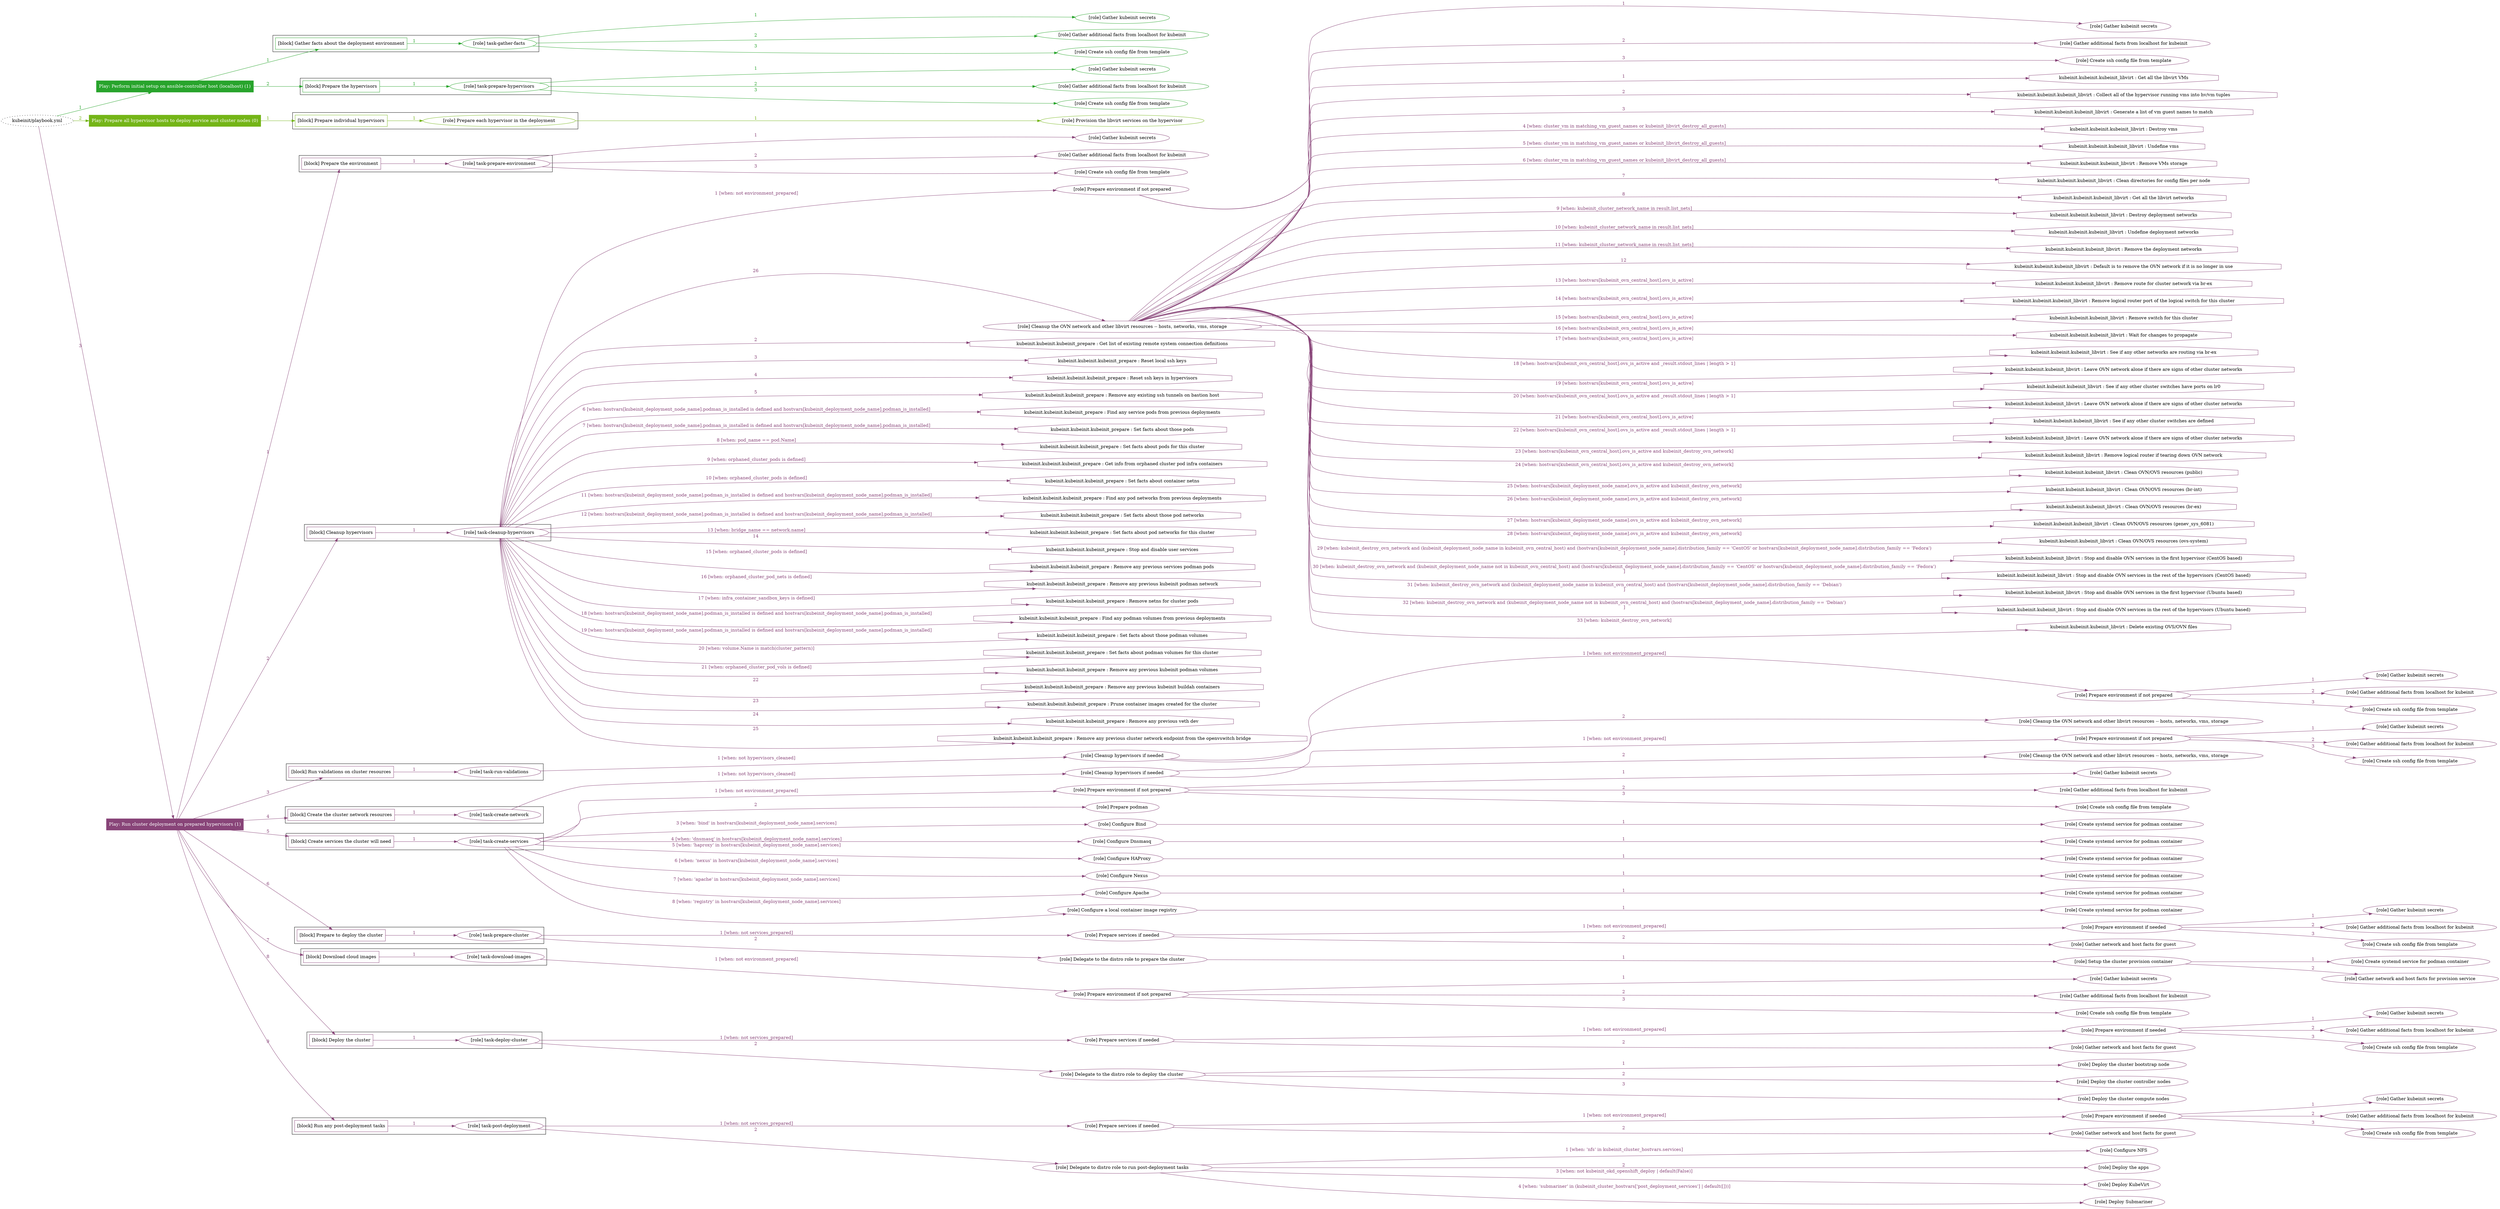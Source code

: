 digraph {
	graph [concentrate=true ordering=in rankdir=LR ratio=fill]
	edge [esep=5 sep=10]
	"kubeinit/playbook.yml" [URL="/home/runner/work/kubeinit/kubeinit/kubeinit/playbook.yml" id=playbook_6d80eb91 style=dotted]
	play_9e80a22c [label="Play: Perform initial setup on ansible-controller host (localhost) (1)" URL="/home/runner/work/kubeinit/kubeinit/kubeinit/playbook.yml" color="#28a42c" fontcolor="#ffffff" id=play_9e80a22c shape=box style=filled tooltip=localhost]
	"kubeinit/playbook.yml" -> play_9e80a22c [label="1 " color="#28a42c" fontcolor="#28a42c" id=edge_f6ad3317 labeltooltip="1 " tooltip="1 "]
	subgraph "Gather kubeinit secrets" {
		role_f7eca64e [label="[role] Gather kubeinit secrets" URL="/home/runner/.ansible/collections/ansible_collections/kubeinit/kubeinit/roles/kubeinit_prepare/tasks/gather_kubeinit_facts.yml" color="#28a42c" id=role_f7eca64e tooltip="Gather kubeinit secrets"]
	}
	subgraph "Gather additional facts from localhost for kubeinit" {
		role_b576b0a8 [label="[role] Gather additional facts from localhost for kubeinit" URL="/home/runner/.ansible/collections/ansible_collections/kubeinit/kubeinit/roles/kubeinit_prepare/tasks/gather_kubeinit_facts.yml" color="#28a42c" id=role_b576b0a8 tooltip="Gather additional facts from localhost for kubeinit"]
	}
	subgraph "Create ssh config file from template" {
		role_9b00af92 [label="[role] Create ssh config file from template" URL="/home/runner/.ansible/collections/ansible_collections/kubeinit/kubeinit/roles/kubeinit_prepare/tasks/gather_kubeinit_facts.yml" color="#28a42c" id=role_9b00af92 tooltip="Create ssh config file from template"]
	}
	subgraph "task-gather-facts" {
		role_b8e78981 [label="[role] task-gather-facts" URL="/home/runner/work/kubeinit/kubeinit/kubeinit/playbook.yml" color="#28a42c" id=role_b8e78981 tooltip="task-gather-facts"]
		role_b8e78981 -> role_f7eca64e [label="1 " color="#28a42c" fontcolor="#28a42c" id=edge_4ef4cc5c labeltooltip="1 " tooltip="1 "]
		role_b8e78981 -> role_b576b0a8 [label="2 " color="#28a42c" fontcolor="#28a42c" id=edge_528244c5 labeltooltip="2 " tooltip="2 "]
		role_b8e78981 -> role_9b00af92 [label="3 " color="#28a42c" fontcolor="#28a42c" id=edge_495b044f labeltooltip="3 " tooltip="3 "]
	}
	subgraph "Gather kubeinit secrets" {
		role_082cd279 [label="[role] Gather kubeinit secrets" URL="/home/runner/.ansible/collections/ansible_collections/kubeinit/kubeinit/roles/kubeinit_prepare/tasks/gather_kubeinit_facts.yml" color="#28a42c" id=role_082cd279 tooltip="Gather kubeinit secrets"]
	}
	subgraph "Gather additional facts from localhost for kubeinit" {
		role_a049c751 [label="[role] Gather additional facts from localhost for kubeinit" URL="/home/runner/.ansible/collections/ansible_collections/kubeinit/kubeinit/roles/kubeinit_prepare/tasks/gather_kubeinit_facts.yml" color="#28a42c" id=role_a049c751 tooltip="Gather additional facts from localhost for kubeinit"]
	}
	subgraph "Create ssh config file from template" {
		role_d588d705 [label="[role] Create ssh config file from template" URL="/home/runner/.ansible/collections/ansible_collections/kubeinit/kubeinit/roles/kubeinit_prepare/tasks/gather_kubeinit_facts.yml" color="#28a42c" id=role_d588d705 tooltip="Create ssh config file from template"]
	}
	subgraph "task-prepare-hypervisors" {
		role_b9b81420 [label="[role] task-prepare-hypervisors" URL="/home/runner/work/kubeinit/kubeinit/kubeinit/playbook.yml" color="#28a42c" id=role_b9b81420 tooltip="task-prepare-hypervisors"]
		role_b9b81420 -> role_082cd279 [label="1 " color="#28a42c" fontcolor="#28a42c" id=edge_caaec275 labeltooltip="1 " tooltip="1 "]
		role_b9b81420 -> role_a049c751 [label="2 " color="#28a42c" fontcolor="#28a42c" id=edge_b6fb0d32 labeltooltip="2 " tooltip="2 "]
		role_b9b81420 -> role_d588d705 [label="3 " color="#28a42c" fontcolor="#28a42c" id=edge_a2ec9083 labeltooltip="3 " tooltip="3 "]
	}
	subgraph "Play: Perform initial setup on ansible-controller host (localhost) (1)" {
		play_9e80a22c -> block_8d36eb83 [label=1 color="#28a42c" fontcolor="#28a42c" id=edge_f68013b0 labeltooltip=1 tooltip=1]
		subgraph cluster_block_8d36eb83 {
			block_8d36eb83 [label="[block] Gather facts about the deployment environment" URL="/home/runner/work/kubeinit/kubeinit/kubeinit/playbook.yml" color="#28a42c" id=block_8d36eb83 labeltooltip="Gather facts about the deployment environment" shape=box tooltip="Gather facts about the deployment environment"]
			block_8d36eb83 -> role_b8e78981 [label="1 " color="#28a42c" fontcolor="#28a42c" id=edge_92ab15a4 labeltooltip="1 " tooltip="1 "]
		}
		play_9e80a22c -> block_5f2841a5 [label=2 color="#28a42c" fontcolor="#28a42c" id=edge_be68016d labeltooltip=2 tooltip=2]
		subgraph cluster_block_5f2841a5 {
			block_5f2841a5 [label="[block] Prepare the hypervisors" URL="/home/runner/work/kubeinit/kubeinit/kubeinit/playbook.yml" color="#28a42c" id=block_5f2841a5 labeltooltip="Prepare the hypervisors" shape=box tooltip="Prepare the hypervisors"]
			block_5f2841a5 -> role_b9b81420 [label="1 " color="#28a42c" fontcolor="#28a42c" id=edge_e5e0924f labeltooltip="1 " tooltip="1 "]
		}
	}
	play_70e6cc91 [label="Play: Prepare all hypervisor hosts to deploy service and cluster nodes (0)" URL="/home/runner/work/kubeinit/kubeinit/kubeinit/playbook.yml" color="#74b517" fontcolor="#ffffff" id=play_70e6cc91 shape=box style=filled tooltip="Play: Prepare all hypervisor hosts to deploy service and cluster nodes (0)"]
	"kubeinit/playbook.yml" -> play_70e6cc91 [label="2 " color="#74b517" fontcolor="#74b517" id=edge_becd400d labeltooltip="2 " tooltip="2 "]
	subgraph "Provision the libvirt services on the hypervisor" {
		role_7d734386 [label="[role] Provision the libvirt services on the hypervisor" URL="/home/runner/.ansible/collections/ansible_collections/kubeinit/kubeinit/roles/kubeinit_prepare/tasks/prepare_hypervisor.yml" color="#74b517" id=role_7d734386 tooltip="Provision the libvirt services on the hypervisor"]
	}
	subgraph "Prepare each hypervisor in the deployment" {
		role_2b09bc65 [label="[role] Prepare each hypervisor in the deployment" URL="/home/runner/work/kubeinit/kubeinit/kubeinit/playbook.yml" color="#74b517" id=role_2b09bc65 tooltip="Prepare each hypervisor in the deployment"]
		role_2b09bc65 -> role_7d734386 [label="1 " color="#74b517" fontcolor="#74b517" id=edge_8ebcdcc6 labeltooltip="1 " tooltip="1 "]
	}
	subgraph "Play: Prepare all hypervisor hosts to deploy service and cluster nodes (0)" {
		play_70e6cc91 -> block_aed19f3d [label=1 color="#74b517" fontcolor="#74b517" id=edge_58c4955d labeltooltip=1 tooltip=1]
		subgraph cluster_block_aed19f3d {
			block_aed19f3d [label="[block] Prepare individual hypervisors" URL="/home/runner/work/kubeinit/kubeinit/kubeinit/playbook.yml" color="#74b517" id=block_aed19f3d labeltooltip="Prepare individual hypervisors" shape=box tooltip="Prepare individual hypervisors"]
			block_aed19f3d -> role_2b09bc65 [label="1 " color="#74b517" fontcolor="#74b517" id=edge_2604394a labeltooltip="1 " tooltip="1 "]
		}
	}
	play_d3e1d378 [label="Play: Run cluster deployment on prepared hypervisors (1)" URL="/home/runner/work/kubeinit/kubeinit/kubeinit/playbook.yml" color="#884478" fontcolor="#ffffff" id=play_d3e1d378 shape=box style=filled tooltip=localhost]
	"kubeinit/playbook.yml" -> play_d3e1d378 [label="3 " color="#884478" fontcolor="#884478" id=edge_05e0a259 labeltooltip="3 " tooltip="3 "]
	subgraph "Gather kubeinit secrets" {
		role_3ea5917c [label="[role] Gather kubeinit secrets" URL="/home/runner/.ansible/collections/ansible_collections/kubeinit/kubeinit/roles/kubeinit_prepare/tasks/gather_kubeinit_facts.yml" color="#884478" id=role_3ea5917c tooltip="Gather kubeinit secrets"]
	}
	subgraph "Gather additional facts from localhost for kubeinit" {
		role_2d798b22 [label="[role] Gather additional facts from localhost for kubeinit" URL="/home/runner/.ansible/collections/ansible_collections/kubeinit/kubeinit/roles/kubeinit_prepare/tasks/gather_kubeinit_facts.yml" color="#884478" id=role_2d798b22 tooltip="Gather additional facts from localhost for kubeinit"]
	}
	subgraph "Create ssh config file from template" {
		role_9704ae1c [label="[role] Create ssh config file from template" URL="/home/runner/.ansible/collections/ansible_collections/kubeinit/kubeinit/roles/kubeinit_prepare/tasks/gather_kubeinit_facts.yml" color="#884478" id=role_9704ae1c tooltip="Create ssh config file from template"]
	}
	subgraph "task-prepare-environment" {
		role_67f61e1c [label="[role] task-prepare-environment" URL="/home/runner/work/kubeinit/kubeinit/kubeinit/playbook.yml" color="#884478" id=role_67f61e1c tooltip="task-prepare-environment"]
		role_67f61e1c -> role_3ea5917c [label="1 " color="#884478" fontcolor="#884478" id=edge_9a1bd523 labeltooltip="1 " tooltip="1 "]
		role_67f61e1c -> role_2d798b22 [label="2 " color="#884478" fontcolor="#884478" id=edge_cfe7cb6b labeltooltip="2 " tooltip="2 "]
		role_67f61e1c -> role_9704ae1c [label="3 " color="#884478" fontcolor="#884478" id=edge_04e33bcd labeltooltip="3 " tooltip="3 "]
	}
	subgraph "Gather kubeinit secrets" {
		role_be3c87ed [label="[role] Gather kubeinit secrets" URL="/home/runner/.ansible/collections/ansible_collections/kubeinit/kubeinit/roles/kubeinit_prepare/tasks/gather_kubeinit_facts.yml" color="#884478" id=role_be3c87ed tooltip="Gather kubeinit secrets"]
	}
	subgraph "Gather additional facts from localhost for kubeinit" {
		role_403189af [label="[role] Gather additional facts from localhost for kubeinit" URL="/home/runner/.ansible/collections/ansible_collections/kubeinit/kubeinit/roles/kubeinit_prepare/tasks/gather_kubeinit_facts.yml" color="#884478" id=role_403189af tooltip="Gather additional facts from localhost for kubeinit"]
	}
	subgraph "Create ssh config file from template" {
		role_d204440e [label="[role] Create ssh config file from template" URL="/home/runner/.ansible/collections/ansible_collections/kubeinit/kubeinit/roles/kubeinit_prepare/tasks/gather_kubeinit_facts.yml" color="#884478" id=role_d204440e tooltip="Create ssh config file from template"]
	}
	subgraph "Prepare environment if not prepared" {
		role_6a7d84d9 [label="[role] Prepare environment if not prepared" URL="/home/runner/.ansible/collections/ansible_collections/kubeinit/kubeinit/roles/kubeinit_prepare/tasks/cleanup_hypervisors.yml" color="#884478" id=role_6a7d84d9 tooltip="Prepare environment if not prepared"]
		role_6a7d84d9 -> role_be3c87ed [label="1 " color="#884478" fontcolor="#884478" id=edge_f264958a labeltooltip="1 " tooltip="1 "]
		role_6a7d84d9 -> role_403189af [label="2 " color="#884478" fontcolor="#884478" id=edge_e3ee3cf5 labeltooltip="2 " tooltip="2 "]
		role_6a7d84d9 -> role_d204440e [label="3 " color="#884478" fontcolor="#884478" id=edge_48122b48 labeltooltip="3 " tooltip="3 "]
	}
	subgraph "Cleanup the OVN network and other libvirt resources -- hosts, networks, vms, storage" {
		role_7c9c1b1d [label="[role] Cleanup the OVN network and other libvirt resources -- hosts, networks, vms, storage" URL="/home/runner/.ansible/collections/ansible_collections/kubeinit/kubeinit/roles/kubeinit_prepare/tasks/cleanup_hypervisors.yml" color="#884478" id=role_7c9c1b1d tooltip="Cleanup the OVN network and other libvirt resources -- hosts, networks, vms, storage"]
		task_9bb02396 [label="kubeinit.kubeinit.kubeinit_libvirt : Get all the libvirt VMs" URL="/home/runner/.ansible/collections/ansible_collections/kubeinit/kubeinit/roles/kubeinit_libvirt/tasks/cleanup_libvirt.yml" color="#884478" id=task_9bb02396 shape=octagon tooltip="kubeinit.kubeinit.kubeinit_libvirt : Get all the libvirt VMs"]
		role_7c9c1b1d -> task_9bb02396 [label="1 " color="#884478" fontcolor="#884478" id=edge_e8ff1e8e labeltooltip="1 " tooltip="1 "]
		task_dc179e6d [label="kubeinit.kubeinit.kubeinit_libvirt : Collect all of the hypervisor running vms into hv/vm tuples" URL="/home/runner/.ansible/collections/ansible_collections/kubeinit/kubeinit/roles/kubeinit_libvirt/tasks/cleanup_libvirt.yml" color="#884478" id=task_dc179e6d shape=octagon tooltip="kubeinit.kubeinit.kubeinit_libvirt : Collect all of the hypervisor running vms into hv/vm tuples"]
		role_7c9c1b1d -> task_dc179e6d [label="2 " color="#884478" fontcolor="#884478" id=edge_8013339e labeltooltip="2 " tooltip="2 "]
		task_a6ecefce [label="kubeinit.kubeinit.kubeinit_libvirt : Generate a list of vm guest names to match" URL="/home/runner/.ansible/collections/ansible_collections/kubeinit/kubeinit/roles/kubeinit_libvirt/tasks/cleanup_libvirt.yml" color="#884478" id=task_a6ecefce shape=octagon tooltip="kubeinit.kubeinit.kubeinit_libvirt : Generate a list of vm guest names to match"]
		role_7c9c1b1d -> task_a6ecefce [label="3 " color="#884478" fontcolor="#884478" id=edge_00cd3981 labeltooltip="3 " tooltip="3 "]
		task_7cae58c4 [label="kubeinit.kubeinit.kubeinit_libvirt : Destroy vms" URL="/home/runner/.ansible/collections/ansible_collections/kubeinit/kubeinit/roles/kubeinit_libvirt/tasks/cleanup_libvirt.yml" color="#884478" id=task_7cae58c4 shape=octagon tooltip="kubeinit.kubeinit.kubeinit_libvirt : Destroy vms"]
		role_7c9c1b1d -> task_7cae58c4 [label="4 [when: cluster_vm in matching_vm_guest_names or kubeinit_libvirt_destroy_all_guests]" color="#884478" fontcolor="#884478" id=edge_1f3fa266 labeltooltip="4 [when: cluster_vm in matching_vm_guest_names or kubeinit_libvirt_destroy_all_guests]" tooltip="4 [when: cluster_vm in matching_vm_guest_names or kubeinit_libvirt_destroy_all_guests]"]
		task_50448272 [label="kubeinit.kubeinit.kubeinit_libvirt : Undefine vms" URL="/home/runner/.ansible/collections/ansible_collections/kubeinit/kubeinit/roles/kubeinit_libvirt/tasks/cleanup_libvirt.yml" color="#884478" id=task_50448272 shape=octagon tooltip="kubeinit.kubeinit.kubeinit_libvirt : Undefine vms"]
		role_7c9c1b1d -> task_50448272 [label="5 [when: cluster_vm in matching_vm_guest_names or kubeinit_libvirt_destroy_all_guests]" color="#884478" fontcolor="#884478" id=edge_2fd759c5 labeltooltip="5 [when: cluster_vm in matching_vm_guest_names or kubeinit_libvirt_destroy_all_guests]" tooltip="5 [when: cluster_vm in matching_vm_guest_names or kubeinit_libvirt_destroy_all_guests]"]
		task_a6ade3a8 [label="kubeinit.kubeinit.kubeinit_libvirt : Remove VMs storage" URL="/home/runner/.ansible/collections/ansible_collections/kubeinit/kubeinit/roles/kubeinit_libvirt/tasks/cleanup_libvirt.yml" color="#884478" id=task_a6ade3a8 shape=octagon tooltip="kubeinit.kubeinit.kubeinit_libvirt : Remove VMs storage"]
		role_7c9c1b1d -> task_a6ade3a8 [label="6 [when: cluster_vm in matching_vm_guest_names or kubeinit_libvirt_destroy_all_guests]" color="#884478" fontcolor="#884478" id=edge_3013acfb labeltooltip="6 [when: cluster_vm in matching_vm_guest_names or kubeinit_libvirt_destroy_all_guests]" tooltip="6 [when: cluster_vm in matching_vm_guest_names or kubeinit_libvirt_destroy_all_guests]"]
		task_3cf06d9d [label="kubeinit.kubeinit.kubeinit_libvirt : Clean directories for config files per node" URL="/home/runner/.ansible/collections/ansible_collections/kubeinit/kubeinit/roles/kubeinit_libvirt/tasks/cleanup_libvirt.yml" color="#884478" id=task_3cf06d9d shape=octagon tooltip="kubeinit.kubeinit.kubeinit_libvirt : Clean directories for config files per node"]
		role_7c9c1b1d -> task_3cf06d9d [label="7 " color="#884478" fontcolor="#884478" id=edge_af2e22fb labeltooltip="7 " tooltip="7 "]
		task_5efa54fe [label="kubeinit.kubeinit.kubeinit_libvirt : Get all the libvirt networks" URL="/home/runner/.ansible/collections/ansible_collections/kubeinit/kubeinit/roles/kubeinit_libvirt/tasks/cleanup_libvirt.yml" color="#884478" id=task_5efa54fe shape=octagon tooltip="kubeinit.kubeinit.kubeinit_libvirt : Get all the libvirt networks"]
		role_7c9c1b1d -> task_5efa54fe [label="8 " color="#884478" fontcolor="#884478" id=edge_9b16ec68 labeltooltip="8 " tooltip="8 "]
		task_45d3937d [label="kubeinit.kubeinit.kubeinit_libvirt : Destroy deployment networks" URL="/home/runner/.ansible/collections/ansible_collections/kubeinit/kubeinit/roles/kubeinit_libvirt/tasks/cleanup_libvirt.yml" color="#884478" id=task_45d3937d shape=octagon tooltip="kubeinit.kubeinit.kubeinit_libvirt : Destroy deployment networks"]
		role_7c9c1b1d -> task_45d3937d [label="9 [when: kubeinit_cluster_network_name in result.list_nets]" color="#884478" fontcolor="#884478" id=edge_7591f4e4 labeltooltip="9 [when: kubeinit_cluster_network_name in result.list_nets]" tooltip="9 [when: kubeinit_cluster_network_name in result.list_nets]"]
		task_1e0ca48f [label="kubeinit.kubeinit.kubeinit_libvirt : Undefine deployment networks" URL="/home/runner/.ansible/collections/ansible_collections/kubeinit/kubeinit/roles/kubeinit_libvirt/tasks/cleanup_libvirt.yml" color="#884478" id=task_1e0ca48f shape=octagon tooltip="kubeinit.kubeinit.kubeinit_libvirt : Undefine deployment networks"]
		role_7c9c1b1d -> task_1e0ca48f [label="10 [when: kubeinit_cluster_network_name in result.list_nets]" color="#884478" fontcolor="#884478" id=edge_e357d7f5 labeltooltip="10 [when: kubeinit_cluster_network_name in result.list_nets]" tooltip="10 [when: kubeinit_cluster_network_name in result.list_nets]"]
		task_d23f4239 [label="kubeinit.kubeinit.kubeinit_libvirt : Remove the deployment networks" URL="/home/runner/.ansible/collections/ansible_collections/kubeinit/kubeinit/roles/kubeinit_libvirt/tasks/cleanup_libvirt.yml" color="#884478" id=task_d23f4239 shape=octagon tooltip="kubeinit.kubeinit.kubeinit_libvirt : Remove the deployment networks"]
		role_7c9c1b1d -> task_d23f4239 [label="11 [when: kubeinit_cluster_network_name in result.list_nets]" color="#884478" fontcolor="#884478" id=edge_bce0440b labeltooltip="11 [when: kubeinit_cluster_network_name in result.list_nets]" tooltip="11 [when: kubeinit_cluster_network_name in result.list_nets]"]
		task_561f097f [label="kubeinit.kubeinit.kubeinit_libvirt : Default is to remove the OVN network if it is no longer in use" URL="/home/runner/.ansible/collections/ansible_collections/kubeinit/kubeinit/roles/kubeinit_libvirt/tasks/cleanup_libvirt.yml" color="#884478" id=task_561f097f shape=octagon tooltip="kubeinit.kubeinit.kubeinit_libvirt : Default is to remove the OVN network if it is no longer in use"]
		role_7c9c1b1d -> task_561f097f [label="12 " color="#884478" fontcolor="#884478" id=edge_95a31327 labeltooltip="12 " tooltip="12 "]
		task_a5940aef [label="kubeinit.kubeinit.kubeinit_libvirt : Remove route for cluster network via br-ex" URL="/home/runner/.ansible/collections/ansible_collections/kubeinit/kubeinit/roles/kubeinit_libvirt/tasks/cleanup_libvirt.yml" color="#884478" id=task_a5940aef shape=octagon tooltip="kubeinit.kubeinit.kubeinit_libvirt : Remove route for cluster network via br-ex"]
		role_7c9c1b1d -> task_a5940aef [label="13 [when: hostvars[kubeinit_ovn_central_host].ovs_is_active]" color="#884478" fontcolor="#884478" id=edge_0b6852d8 labeltooltip="13 [when: hostvars[kubeinit_ovn_central_host].ovs_is_active]" tooltip="13 [when: hostvars[kubeinit_ovn_central_host].ovs_is_active]"]
		task_c76caea6 [label="kubeinit.kubeinit.kubeinit_libvirt : Remove logical router port of the logical switch for this cluster" URL="/home/runner/.ansible/collections/ansible_collections/kubeinit/kubeinit/roles/kubeinit_libvirt/tasks/cleanup_libvirt.yml" color="#884478" id=task_c76caea6 shape=octagon tooltip="kubeinit.kubeinit.kubeinit_libvirt : Remove logical router port of the logical switch for this cluster"]
		role_7c9c1b1d -> task_c76caea6 [label="14 [when: hostvars[kubeinit_ovn_central_host].ovs_is_active]" color="#884478" fontcolor="#884478" id=edge_a173351e labeltooltip="14 [when: hostvars[kubeinit_ovn_central_host].ovs_is_active]" tooltip="14 [when: hostvars[kubeinit_ovn_central_host].ovs_is_active]"]
		task_8d979a84 [label="kubeinit.kubeinit.kubeinit_libvirt : Remove switch for this cluster" URL="/home/runner/.ansible/collections/ansible_collections/kubeinit/kubeinit/roles/kubeinit_libvirt/tasks/cleanup_libvirt.yml" color="#884478" id=task_8d979a84 shape=octagon tooltip="kubeinit.kubeinit.kubeinit_libvirt : Remove switch for this cluster"]
		role_7c9c1b1d -> task_8d979a84 [label="15 [when: hostvars[kubeinit_ovn_central_host].ovs_is_active]" color="#884478" fontcolor="#884478" id=edge_d05d0697 labeltooltip="15 [when: hostvars[kubeinit_ovn_central_host].ovs_is_active]" tooltip="15 [when: hostvars[kubeinit_ovn_central_host].ovs_is_active]"]
		task_bb0e9c3e [label="kubeinit.kubeinit.kubeinit_libvirt : Wait for changes to propagate" URL="/home/runner/.ansible/collections/ansible_collections/kubeinit/kubeinit/roles/kubeinit_libvirt/tasks/cleanup_libvirt.yml" color="#884478" id=task_bb0e9c3e shape=octagon tooltip="kubeinit.kubeinit.kubeinit_libvirt : Wait for changes to propagate"]
		role_7c9c1b1d -> task_bb0e9c3e [label="16 [when: hostvars[kubeinit_ovn_central_host].ovs_is_active]" color="#884478" fontcolor="#884478" id=edge_acbf2eec labeltooltip="16 [when: hostvars[kubeinit_ovn_central_host].ovs_is_active]" tooltip="16 [when: hostvars[kubeinit_ovn_central_host].ovs_is_active]"]
		task_a7eb61bc [label="kubeinit.kubeinit.kubeinit_libvirt : See if any other networks are routing via br-ex" URL="/home/runner/.ansible/collections/ansible_collections/kubeinit/kubeinit/roles/kubeinit_libvirt/tasks/cleanup_libvirt.yml" color="#884478" id=task_a7eb61bc shape=octagon tooltip="kubeinit.kubeinit.kubeinit_libvirt : See if any other networks are routing via br-ex"]
		role_7c9c1b1d -> task_a7eb61bc [label="17 [when: hostvars[kubeinit_ovn_central_host].ovs_is_active]" color="#884478" fontcolor="#884478" id=edge_4ee6ef14 labeltooltip="17 [when: hostvars[kubeinit_ovn_central_host].ovs_is_active]" tooltip="17 [when: hostvars[kubeinit_ovn_central_host].ovs_is_active]"]
		task_9f6541f7 [label="kubeinit.kubeinit.kubeinit_libvirt : Leave OVN network alone if there are signs of other cluster networks" URL="/home/runner/.ansible/collections/ansible_collections/kubeinit/kubeinit/roles/kubeinit_libvirt/tasks/cleanup_libvirt.yml" color="#884478" id=task_9f6541f7 shape=octagon tooltip="kubeinit.kubeinit.kubeinit_libvirt : Leave OVN network alone if there are signs of other cluster networks"]
		role_7c9c1b1d -> task_9f6541f7 [label="18 [when: hostvars[kubeinit_ovn_central_host].ovs_is_active and _result.stdout_lines | length > 1]" color="#884478" fontcolor="#884478" id=edge_3a25e163 labeltooltip="18 [when: hostvars[kubeinit_ovn_central_host].ovs_is_active and _result.stdout_lines | length > 1]" tooltip="18 [when: hostvars[kubeinit_ovn_central_host].ovs_is_active and _result.stdout_lines | length > 1]"]
		task_93a38cd2 [label="kubeinit.kubeinit.kubeinit_libvirt : See if any other cluster switches have ports on lr0" URL="/home/runner/.ansible/collections/ansible_collections/kubeinit/kubeinit/roles/kubeinit_libvirt/tasks/cleanup_libvirt.yml" color="#884478" id=task_93a38cd2 shape=octagon tooltip="kubeinit.kubeinit.kubeinit_libvirt : See if any other cluster switches have ports on lr0"]
		role_7c9c1b1d -> task_93a38cd2 [label="19 [when: hostvars[kubeinit_ovn_central_host].ovs_is_active]" color="#884478" fontcolor="#884478" id=edge_bc1e0bd4 labeltooltip="19 [when: hostvars[kubeinit_ovn_central_host].ovs_is_active]" tooltip="19 [when: hostvars[kubeinit_ovn_central_host].ovs_is_active]"]
		task_4b58c393 [label="kubeinit.kubeinit.kubeinit_libvirt : Leave OVN network alone if there are signs of other cluster networks" URL="/home/runner/.ansible/collections/ansible_collections/kubeinit/kubeinit/roles/kubeinit_libvirt/tasks/cleanup_libvirt.yml" color="#884478" id=task_4b58c393 shape=octagon tooltip="kubeinit.kubeinit.kubeinit_libvirt : Leave OVN network alone if there are signs of other cluster networks"]
		role_7c9c1b1d -> task_4b58c393 [label="20 [when: hostvars[kubeinit_ovn_central_host].ovs_is_active and _result.stdout_lines | length > 1]" color="#884478" fontcolor="#884478" id=edge_1f065e2a labeltooltip="20 [when: hostvars[kubeinit_ovn_central_host].ovs_is_active and _result.stdout_lines | length > 1]" tooltip="20 [when: hostvars[kubeinit_ovn_central_host].ovs_is_active and _result.stdout_lines | length > 1]"]
		task_4e76d054 [label="kubeinit.kubeinit.kubeinit_libvirt : See if any other cluster switches are defined" URL="/home/runner/.ansible/collections/ansible_collections/kubeinit/kubeinit/roles/kubeinit_libvirt/tasks/cleanup_libvirt.yml" color="#884478" id=task_4e76d054 shape=octagon tooltip="kubeinit.kubeinit.kubeinit_libvirt : See if any other cluster switches are defined"]
		role_7c9c1b1d -> task_4e76d054 [label="21 [when: hostvars[kubeinit_ovn_central_host].ovs_is_active]" color="#884478" fontcolor="#884478" id=edge_04b6fa72 labeltooltip="21 [when: hostvars[kubeinit_ovn_central_host].ovs_is_active]" tooltip="21 [when: hostvars[kubeinit_ovn_central_host].ovs_is_active]"]
		task_eb3e55d7 [label="kubeinit.kubeinit.kubeinit_libvirt : Leave OVN network alone if there are signs of other cluster networks" URL="/home/runner/.ansible/collections/ansible_collections/kubeinit/kubeinit/roles/kubeinit_libvirt/tasks/cleanup_libvirt.yml" color="#884478" id=task_eb3e55d7 shape=octagon tooltip="kubeinit.kubeinit.kubeinit_libvirt : Leave OVN network alone if there are signs of other cluster networks"]
		role_7c9c1b1d -> task_eb3e55d7 [label="22 [when: hostvars[kubeinit_ovn_central_host].ovs_is_active and _result.stdout_lines | length > 1]" color="#884478" fontcolor="#884478" id=edge_16bdf5df labeltooltip="22 [when: hostvars[kubeinit_ovn_central_host].ovs_is_active and _result.stdout_lines | length > 1]" tooltip="22 [when: hostvars[kubeinit_ovn_central_host].ovs_is_active and _result.stdout_lines | length > 1]"]
		task_6017739b [label="kubeinit.kubeinit.kubeinit_libvirt : Remove logical router if tearing down OVN network" URL="/home/runner/.ansible/collections/ansible_collections/kubeinit/kubeinit/roles/kubeinit_libvirt/tasks/cleanup_libvirt.yml" color="#884478" id=task_6017739b shape=octagon tooltip="kubeinit.kubeinit.kubeinit_libvirt : Remove logical router if tearing down OVN network"]
		role_7c9c1b1d -> task_6017739b [label="23 [when: hostvars[kubeinit_ovn_central_host].ovs_is_active and kubeinit_destroy_ovn_network]" color="#884478" fontcolor="#884478" id=edge_cdea1279 labeltooltip="23 [when: hostvars[kubeinit_ovn_central_host].ovs_is_active and kubeinit_destroy_ovn_network]" tooltip="23 [when: hostvars[kubeinit_ovn_central_host].ovs_is_active and kubeinit_destroy_ovn_network]"]
		task_64f0e961 [label="kubeinit.kubeinit.kubeinit_libvirt : Clean OVN/OVS resources (public)" URL="/home/runner/.ansible/collections/ansible_collections/kubeinit/kubeinit/roles/kubeinit_libvirt/tasks/cleanup_libvirt.yml" color="#884478" id=task_64f0e961 shape=octagon tooltip="kubeinit.kubeinit.kubeinit_libvirt : Clean OVN/OVS resources (public)"]
		role_7c9c1b1d -> task_64f0e961 [label="24 [when: hostvars[kubeinit_ovn_central_host].ovs_is_active and kubeinit_destroy_ovn_network]" color="#884478" fontcolor="#884478" id=edge_412bcf54 labeltooltip="24 [when: hostvars[kubeinit_ovn_central_host].ovs_is_active and kubeinit_destroy_ovn_network]" tooltip="24 [when: hostvars[kubeinit_ovn_central_host].ovs_is_active and kubeinit_destroy_ovn_network]"]
		task_1601716f [label="kubeinit.kubeinit.kubeinit_libvirt : Clean OVN/OVS resources (br-int)" URL="/home/runner/.ansible/collections/ansible_collections/kubeinit/kubeinit/roles/kubeinit_libvirt/tasks/cleanup_libvirt.yml" color="#884478" id=task_1601716f shape=octagon tooltip="kubeinit.kubeinit.kubeinit_libvirt : Clean OVN/OVS resources (br-int)"]
		role_7c9c1b1d -> task_1601716f [label="25 [when: hostvars[kubeinit_deployment_node_name].ovs_is_active and kubeinit_destroy_ovn_network]" color="#884478" fontcolor="#884478" id=edge_e3345577 labeltooltip="25 [when: hostvars[kubeinit_deployment_node_name].ovs_is_active and kubeinit_destroy_ovn_network]" tooltip="25 [when: hostvars[kubeinit_deployment_node_name].ovs_is_active and kubeinit_destroy_ovn_network]"]
		task_e954cc3f [label="kubeinit.kubeinit.kubeinit_libvirt : Clean OVN/OVS resources (br-ex)" URL="/home/runner/.ansible/collections/ansible_collections/kubeinit/kubeinit/roles/kubeinit_libvirt/tasks/cleanup_libvirt.yml" color="#884478" id=task_e954cc3f shape=octagon tooltip="kubeinit.kubeinit.kubeinit_libvirt : Clean OVN/OVS resources (br-ex)"]
		role_7c9c1b1d -> task_e954cc3f [label="26 [when: hostvars[kubeinit_deployment_node_name].ovs_is_active and kubeinit_destroy_ovn_network]" color="#884478" fontcolor="#884478" id=edge_23c18c95 labeltooltip="26 [when: hostvars[kubeinit_deployment_node_name].ovs_is_active and kubeinit_destroy_ovn_network]" tooltip="26 [when: hostvars[kubeinit_deployment_node_name].ovs_is_active and kubeinit_destroy_ovn_network]"]
		task_887b9f07 [label="kubeinit.kubeinit.kubeinit_libvirt : Clean OVN/OVS resources (genev_sys_6081)" URL="/home/runner/.ansible/collections/ansible_collections/kubeinit/kubeinit/roles/kubeinit_libvirt/tasks/cleanup_libvirt.yml" color="#884478" id=task_887b9f07 shape=octagon tooltip="kubeinit.kubeinit.kubeinit_libvirt : Clean OVN/OVS resources (genev_sys_6081)"]
		role_7c9c1b1d -> task_887b9f07 [label="27 [when: hostvars[kubeinit_deployment_node_name].ovs_is_active and kubeinit_destroy_ovn_network]" color="#884478" fontcolor="#884478" id=edge_086cba58 labeltooltip="27 [when: hostvars[kubeinit_deployment_node_name].ovs_is_active and kubeinit_destroy_ovn_network]" tooltip="27 [when: hostvars[kubeinit_deployment_node_name].ovs_is_active and kubeinit_destroy_ovn_network]"]
		task_bdb51ef9 [label="kubeinit.kubeinit.kubeinit_libvirt : Clean OVN/OVS resources (ovs-system)" URL="/home/runner/.ansible/collections/ansible_collections/kubeinit/kubeinit/roles/kubeinit_libvirt/tasks/cleanup_libvirt.yml" color="#884478" id=task_bdb51ef9 shape=octagon tooltip="kubeinit.kubeinit.kubeinit_libvirt : Clean OVN/OVS resources (ovs-system)"]
		role_7c9c1b1d -> task_bdb51ef9 [label="28 [when: hostvars[kubeinit_deployment_node_name].ovs_is_active and kubeinit_destroy_ovn_network]" color="#884478" fontcolor="#884478" id=edge_b55f0185 labeltooltip="28 [when: hostvars[kubeinit_deployment_node_name].ovs_is_active and kubeinit_destroy_ovn_network]" tooltip="28 [when: hostvars[kubeinit_deployment_node_name].ovs_is_active and kubeinit_destroy_ovn_network]"]
		task_62fae766 [label="kubeinit.kubeinit.kubeinit_libvirt : Stop and disable OVN services in the first hypervisor (CentOS based)" URL="/home/runner/.ansible/collections/ansible_collections/kubeinit/kubeinit/roles/kubeinit_libvirt/tasks/cleanup_libvirt.yml" color="#884478" id=task_62fae766 shape=octagon tooltip="kubeinit.kubeinit.kubeinit_libvirt : Stop and disable OVN services in the first hypervisor (CentOS based)"]
		role_7c9c1b1d -> task_62fae766 [label="29 [when: kubeinit_destroy_ovn_network and (kubeinit_deployment_node_name in kubeinit_ovn_central_host) and (hostvars[kubeinit_deployment_node_name].distribution_family == 'CentOS' or hostvars[kubeinit_deployment_node_name].distribution_family == 'Fedora')
]" color="#884478" fontcolor="#884478" id=edge_9ccb52d0 labeltooltip="29 [when: kubeinit_destroy_ovn_network and (kubeinit_deployment_node_name in kubeinit_ovn_central_host) and (hostvars[kubeinit_deployment_node_name].distribution_family == 'CentOS' or hostvars[kubeinit_deployment_node_name].distribution_family == 'Fedora')
]" tooltip="29 [when: kubeinit_destroy_ovn_network and (kubeinit_deployment_node_name in kubeinit_ovn_central_host) and (hostvars[kubeinit_deployment_node_name].distribution_family == 'CentOS' or hostvars[kubeinit_deployment_node_name].distribution_family == 'Fedora')
]"]
		task_dbd8eac7 [label="kubeinit.kubeinit.kubeinit_libvirt : Stop and disable OVN services in the rest of the hypervisors (CentOS based)" URL="/home/runner/.ansible/collections/ansible_collections/kubeinit/kubeinit/roles/kubeinit_libvirt/tasks/cleanup_libvirt.yml" color="#884478" id=task_dbd8eac7 shape=octagon tooltip="kubeinit.kubeinit.kubeinit_libvirt : Stop and disable OVN services in the rest of the hypervisors (CentOS based)"]
		role_7c9c1b1d -> task_dbd8eac7 [label="30 [when: kubeinit_destroy_ovn_network and (kubeinit_deployment_node_name not in kubeinit_ovn_central_host) and (hostvars[kubeinit_deployment_node_name].distribution_family == 'CentOS' or hostvars[kubeinit_deployment_node_name].distribution_family == 'Fedora')
]" color="#884478" fontcolor="#884478" id=edge_383f52b5 labeltooltip="30 [when: kubeinit_destroy_ovn_network and (kubeinit_deployment_node_name not in kubeinit_ovn_central_host) and (hostvars[kubeinit_deployment_node_name].distribution_family == 'CentOS' or hostvars[kubeinit_deployment_node_name].distribution_family == 'Fedora')
]" tooltip="30 [when: kubeinit_destroy_ovn_network and (kubeinit_deployment_node_name not in kubeinit_ovn_central_host) and (hostvars[kubeinit_deployment_node_name].distribution_family == 'CentOS' or hostvars[kubeinit_deployment_node_name].distribution_family == 'Fedora')
]"]
		task_95d4e35b [label="kubeinit.kubeinit.kubeinit_libvirt : Stop and disable OVN services in the first hypervisor (Ubuntu based)" URL="/home/runner/.ansible/collections/ansible_collections/kubeinit/kubeinit/roles/kubeinit_libvirt/tasks/cleanup_libvirt.yml" color="#884478" id=task_95d4e35b shape=octagon tooltip="kubeinit.kubeinit.kubeinit_libvirt : Stop and disable OVN services in the first hypervisor (Ubuntu based)"]
		role_7c9c1b1d -> task_95d4e35b [label="31 [when: kubeinit_destroy_ovn_network and (kubeinit_deployment_node_name in kubeinit_ovn_central_host) and (hostvars[kubeinit_deployment_node_name].distribution_family == 'Debian')
]" color="#884478" fontcolor="#884478" id=edge_cf044973 labeltooltip="31 [when: kubeinit_destroy_ovn_network and (kubeinit_deployment_node_name in kubeinit_ovn_central_host) and (hostvars[kubeinit_deployment_node_name].distribution_family == 'Debian')
]" tooltip="31 [when: kubeinit_destroy_ovn_network and (kubeinit_deployment_node_name in kubeinit_ovn_central_host) and (hostvars[kubeinit_deployment_node_name].distribution_family == 'Debian')
]"]
		task_9768836f [label="kubeinit.kubeinit.kubeinit_libvirt : Stop and disable OVN services in the rest of the hypervisors (Ubuntu based)" URL="/home/runner/.ansible/collections/ansible_collections/kubeinit/kubeinit/roles/kubeinit_libvirt/tasks/cleanup_libvirt.yml" color="#884478" id=task_9768836f shape=octagon tooltip="kubeinit.kubeinit.kubeinit_libvirt : Stop and disable OVN services in the rest of the hypervisors (Ubuntu based)"]
		role_7c9c1b1d -> task_9768836f [label="32 [when: kubeinit_destroy_ovn_network and (kubeinit_deployment_node_name not in kubeinit_ovn_central_host) and (hostvars[kubeinit_deployment_node_name].distribution_family == 'Debian')
]" color="#884478" fontcolor="#884478" id=edge_947bfaa4 labeltooltip="32 [when: kubeinit_destroy_ovn_network and (kubeinit_deployment_node_name not in kubeinit_ovn_central_host) and (hostvars[kubeinit_deployment_node_name].distribution_family == 'Debian')
]" tooltip="32 [when: kubeinit_destroy_ovn_network and (kubeinit_deployment_node_name not in kubeinit_ovn_central_host) and (hostvars[kubeinit_deployment_node_name].distribution_family == 'Debian')
]"]
		task_0d621283 [label="kubeinit.kubeinit.kubeinit_libvirt : Delete existing OVS/OVN files" URL="/home/runner/.ansible/collections/ansible_collections/kubeinit/kubeinit/roles/kubeinit_libvirt/tasks/cleanup_libvirt.yml" color="#884478" id=task_0d621283 shape=octagon tooltip="kubeinit.kubeinit.kubeinit_libvirt : Delete existing OVS/OVN files"]
		role_7c9c1b1d -> task_0d621283 [label="33 [when: kubeinit_destroy_ovn_network]" color="#884478" fontcolor="#884478" id=edge_63c7cd7d labeltooltip="33 [when: kubeinit_destroy_ovn_network]" tooltip="33 [when: kubeinit_destroy_ovn_network]"]
	}
	subgraph "task-cleanup-hypervisors" {
		role_1f0d01ec [label="[role] task-cleanup-hypervisors" URL="/home/runner/work/kubeinit/kubeinit/kubeinit/playbook.yml" color="#884478" id=role_1f0d01ec tooltip="task-cleanup-hypervisors"]
		role_1f0d01ec -> role_6a7d84d9 [label="1 [when: not environment_prepared]" color="#884478" fontcolor="#884478" id=edge_340351d5 labeltooltip="1 [when: not environment_prepared]" tooltip="1 [when: not environment_prepared]"]
		task_c3303d85 [label="kubeinit.kubeinit.kubeinit_prepare : Get list of existing remote system connection definitions" URL="/home/runner/.ansible/collections/ansible_collections/kubeinit/kubeinit/roles/kubeinit_prepare/tasks/cleanup_hypervisors.yml" color="#884478" id=task_c3303d85 shape=octagon tooltip="kubeinit.kubeinit.kubeinit_prepare : Get list of existing remote system connection definitions"]
		role_1f0d01ec -> task_c3303d85 [label="2 " color="#884478" fontcolor="#884478" id=edge_a8fce8b1 labeltooltip="2 " tooltip="2 "]
		task_b8e386df [label="kubeinit.kubeinit.kubeinit_prepare : Reset local ssh keys" URL="/home/runner/.ansible/collections/ansible_collections/kubeinit/kubeinit/roles/kubeinit_prepare/tasks/cleanup_hypervisors.yml" color="#884478" id=task_b8e386df shape=octagon tooltip="kubeinit.kubeinit.kubeinit_prepare : Reset local ssh keys"]
		role_1f0d01ec -> task_b8e386df [label="3 " color="#884478" fontcolor="#884478" id=edge_b2e31694 labeltooltip="3 " tooltip="3 "]
		task_29b9632a [label="kubeinit.kubeinit.kubeinit_prepare : Reset ssh keys in hypervisors" URL="/home/runner/.ansible/collections/ansible_collections/kubeinit/kubeinit/roles/kubeinit_prepare/tasks/cleanup_hypervisors.yml" color="#884478" id=task_29b9632a shape=octagon tooltip="kubeinit.kubeinit.kubeinit_prepare : Reset ssh keys in hypervisors"]
		role_1f0d01ec -> task_29b9632a [label="4 " color="#884478" fontcolor="#884478" id=edge_0d114a2f labeltooltip="4 " tooltip="4 "]
		task_96f721f3 [label="kubeinit.kubeinit.kubeinit_prepare : Remove any existing ssh tunnels on bastion host" URL="/home/runner/.ansible/collections/ansible_collections/kubeinit/kubeinit/roles/kubeinit_prepare/tasks/cleanup_hypervisors.yml" color="#884478" id=task_96f721f3 shape=octagon tooltip="kubeinit.kubeinit.kubeinit_prepare : Remove any existing ssh tunnels on bastion host"]
		role_1f0d01ec -> task_96f721f3 [label="5 " color="#884478" fontcolor="#884478" id=edge_25a0bd75 labeltooltip="5 " tooltip="5 "]
		task_4dcd9c60 [label="kubeinit.kubeinit.kubeinit_prepare : Find any service pods from previous deployments" URL="/home/runner/.ansible/collections/ansible_collections/kubeinit/kubeinit/roles/kubeinit_prepare/tasks/cleanup_hypervisors.yml" color="#884478" id=task_4dcd9c60 shape=octagon tooltip="kubeinit.kubeinit.kubeinit_prepare : Find any service pods from previous deployments"]
		role_1f0d01ec -> task_4dcd9c60 [label="6 [when: hostvars[kubeinit_deployment_node_name].podman_is_installed is defined and hostvars[kubeinit_deployment_node_name].podman_is_installed]" color="#884478" fontcolor="#884478" id=edge_93adf77f labeltooltip="6 [when: hostvars[kubeinit_deployment_node_name].podman_is_installed is defined and hostvars[kubeinit_deployment_node_name].podman_is_installed]" tooltip="6 [when: hostvars[kubeinit_deployment_node_name].podman_is_installed is defined and hostvars[kubeinit_deployment_node_name].podman_is_installed]"]
		task_665ccb44 [label="kubeinit.kubeinit.kubeinit_prepare : Set facts about those pods" URL="/home/runner/.ansible/collections/ansible_collections/kubeinit/kubeinit/roles/kubeinit_prepare/tasks/cleanup_hypervisors.yml" color="#884478" id=task_665ccb44 shape=octagon tooltip="kubeinit.kubeinit.kubeinit_prepare : Set facts about those pods"]
		role_1f0d01ec -> task_665ccb44 [label="7 [when: hostvars[kubeinit_deployment_node_name].podman_is_installed is defined and hostvars[kubeinit_deployment_node_name].podman_is_installed]" color="#884478" fontcolor="#884478" id=edge_2171eb3e labeltooltip="7 [when: hostvars[kubeinit_deployment_node_name].podman_is_installed is defined and hostvars[kubeinit_deployment_node_name].podman_is_installed]" tooltip="7 [when: hostvars[kubeinit_deployment_node_name].podman_is_installed is defined and hostvars[kubeinit_deployment_node_name].podman_is_installed]"]
		task_0e8ee4ff [label="kubeinit.kubeinit.kubeinit_prepare : Set facts about pods for this cluster" URL="/home/runner/.ansible/collections/ansible_collections/kubeinit/kubeinit/roles/kubeinit_prepare/tasks/cleanup_hypervisors.yml" color="#884478" id=task_0e8ee4ff shape=octagon tooltip="kubeinit.kubeinit.kubeinit_prepare : Set facts about pods for this cluster"]
		role_1f0d01ec -> task_0e8ee4ff [label="8 [when: pod_name == pod.Name]" color="#884478" fontcolor="#884478" id=edge_1363da56 labeltooltip="8 [when: pod_name == pod.Name]" tooltip="8 [when: pod_name == pod.Name]"]
		task_e1fbef36 [label="kubeinit.kubeinit.kubeinit_prepare : Get info from orphaned cluster pod infra containers" URL="/home/runner/.ansible/collections/ansible_collections/kubeinit/kubeinit/roles/kubeinit_prepare/tasks/cleanup_hypervisors.yml" color="#884478" id=task_e1fbef36 shape=octagon tooltip="kubeinit.kubeinit.kubeinit_prepare : Get info from orphaned cluster pod infra containers"]
		role_1f0d01ec -> task_e1fbef36 [label="9 [when: orphaned_cluster_pods is defined]" color="#884478" fontcolor="#884478" id=edge_6d560223 labeltooltip="9 [when: orphaned_cluster_pods is defined]" tooltip="9 [when: orphaned_cluster_pods is defined]"]
		task_2270838d [label="kubeinit.kubeinit.kubeinit_prepare : Set facts about container netns" URL="/home/runner/.ansible/collections/ansible_collections/kubeinit/kubeinit/roles/kubeinit_prepare/tasks/cleanup_hypervisors.yml" color="#884478" id=task_2270838d shape=octagon tooltip="kubeinit.kubeinit.kubeinit_prepare : Set facts about container netns"]
		role_1f0d01ec -> task_2270838d [label="10 [when: orphaned_cluster_pods is defined]" color="#884478" fontcolor="#884478" id=edge_c08c2bdb labeltooltip="10 [when: orphaned_cluster_pods is defined]" tooltip="10 [when: orphaned_cluster_pods is defined]"]
		task_60d93196 [label="kubeinit.kubeinit.kubeinit_prepare : Find any pod networks from previous deployments" URL="/home/runner/.ansible/collections/ansible_collections/kubeinit/kubeinit/roles/kubeinit_prepare/tasks/cleanup_hypervisors.yml" color="#884478" id=task_60d93196 shape=octagon tooltip="kubeinit.kubeinit.kubeinit_prepare : Find any pod networks from previous deployments"]
		role_1f0d01ec -> task_60d93196 [label="11 [when: hostvars[kubeinit_deployment_node_name].podman_is_installed is defined and hostvars[kubeinit_deployment_node_name].podman_is_installed]" color="#884478" fontcolor="#884478" id=edge_80218750 labeltooltip="11 [when: hostvars[kubeinit_deployment_node_name].podman_is_installed is defined and hostvars[kubeinit_deployment_node_name].podman_is_installed]" tooltip="11 [when: hostvars[kubeinit_deployment_node_name].podman_is_installed is defined and hostvars[kubeinit_deployment_node_name].podman_is_installed]"]
		task_efac78ba [label="kubeinit.kubeinit.kubeinit_prepare : Set facts about those pod networks" URL="/home/runner/.ansible/collections/ansible_collections/kubeinit/kubeinit/roles/kubeinit_prepare/tasks/cleanup_hypervisors.yml" color="#884478" id=task_efac78ba shape=octagon tooltip="kubeinit.kubeinit.kubeinit_prepare : Set facts about those pod networks"]
		role_1f0d01ec -> task_efac78ba [label="12 [when: hostvars[kubeinit_deployment_node_name].podman_is_installed is defined and hostvars[kubeinit_deployment_node_name].podman_is_installed]" color="#884478" fontcolor="#884478" id=edge_ae43c8a0 labeltooltip="12 [when: hostvars[kubeinit_deployment_node_name].podman_is_installed is defined and hostvars[kubeinit_deployment_node_name].podman_is_installed]" tooltip="12 [when: hostvars[kubeinit_deployment_node_name].podman_is_installed is defined and hostvars[kubeinit_deployment_node_name].podman_is_installed]"]
		task_674fe0ab [label="kubeinit.kubeinit.kubeinit_prepare : Set facts about pod networks for this cluster" URL="/home/runner/.ansible/collections/ansible_collections/kubeinit/kubeinit/roles/kubeinit_prepare/tasks/cleanup_hypervisors.yml" color="#884478" id=task_674fe0ab shape=octagon tooltip="kubeinit.kubeinit.kubeinit_prepare : Set facts about pod networks for this cluster"]
		role_1f0d01ec -> task_674fe0ab [label="13 [when: bridge_name == network.name]" color="#884478" fontcolor="#884478" id=edge_9af6a097 labeltooltip="13 [when: bridge_name == network.name]" tooltip="13 [when: bridge_name == network.name]"]
		task_1182cd0f [label="kubeinit.kubeinit.kubeinit_prepare : Stop and disable user services" URL="/home/runner/.ansible/collections/ansible_collections/kubeinit/kubeinit/roles/kubeinit_prepare/tasks/cleanup_hypervisors.yml" color="#884478" id=task_1182cd0f shape=octagon tooltip="kubeinit.kubeinit.kubeinit_prepare : Stop and disable user services"]
		role_1f0d01ec -> task_1182cd0f [label="14 " color="#884478" fontcolor="#884478" id=edge_27ca49b8 labeltooltip="14 " tooltip="14 "]
		task_2a0272dc [label="kubeinit.kubeinit.kubeinit_prepare : Remove any previous services podman pods" URL="/home/runner/.ansible/collections/ansible_collections/kubeinit/kubeinit/roles/kubeinit_prepare/tasks/cleanup_hypervisors.yml" color="#884478" id=task_2a0272dc shape=octagon tooltip="kubeinit.kubeinit.kubeinit_prepare : Remove any previous services podman pods"]
		role_1f0d01ec -> task_2a0272dc [label="15 [when: orphaned_cluster_pods is defined]" color="#884478" fontcolor="#884478" id=edge_01811f7a labeltooltip="15 [when: orphaned_cluster_pods is defined]" tooltip="15 [when: orphaned_cluster_pods is defined]"]
		task_4416fe93 [label="kubeinit.kubeinit.kubeinit_prepare : Remove any previous kubeinit podman network" URL="/home/runner/.ansible/collections/ansible_collections/kubeinit/kubeinit/roles/kubeinit_prepare/tasks/cleanup_hypervisors.yml" color="#884478" id=task_4416fe93 shape=octagon tooltip="kubeinit.kubeinit.kubeinit_prepare : Remove any previous kubeinit podman network"]
		role_1f0d01ec -> task_4416fe93 [label="16 [when: orphaned_cluster_pod_nets is defined]" color="#884478" fontcolor="#884478" id=edge_b9519511 labeltooltip="16 [when: orphaned_cluster_pod_nets is defined]" tooltip="16 [when: orphaned_cluster_pod_nets is defined]"]
		task_ecf4a4a3 [label="kubeinit.kubeinit.kubeinit_prepare : Remove netns for cluster pods" URL="/home/runner/.ansible/collections/ansible_collections/kubeinit/kubeinit/roles/kubeinit_prepare/tasks/cleanup_hypervisors.yml" color="#884478" id=task_ecf4a4a3 shape=octagon tooltip="kubeinit.kubeinit.kubeinit_prepare : Remove netns for cluster pods"]
		role_1f0d01ec -> task_ecf4a4a3 [label="17 [when: infra_container_sandbox_keys is defined]" color="#884478" fontcolor="#884478" id=edge_8d7d79ff labeltooltip="17 [when: infra_container_sandbox_keys is defined]" tooltip="17 [when: infra_container_sandbox_keys is defined]"]
		task_1d5c1ecf [label="kubeinit.kubeinit.kubeinit_prepare : Find any podman volumes from previous deployments" URL="/home/runner/.ansible/collections/ansible_collections/kubeinit/kubeinit/roles/kubeinit_prepare/tasks/cleanup_hypervisors.yml" color="#884478" id=task_1d5c1ecf shape=octagon tooltip="kubeinit.kubeinit.kubeinit_prepare : Find any podman volumes from previous deployments"]
		role_1f0d01ec -> task_1d5c1ecf [label="18 [when: hostvars[kubeinit_deployment_node_name].podman_is_installed is defined and hostvars[kubeinit_deployment_node_name].podman_is_installed]" color="#884478" fontcolor="#884478" id=edge_06f213bf labeltooltip="18 [when: hostvars[kubeinit_deployment_node_name].podman_is_installed is defined and hostvars[kubeinit_deployment_node_name].podman_is_installed]" tooltip="18 [when: hostvars[kubeinit_deployment_node_name].podman_is_installed is defined and hostvars[kubeinit_deployment_node_name].podman_is_installed]"]
		task_3a1db98f [label="kubeinit.kubeinit.kubeinit_prepare : Set facts about those podman volumes" URL="/home/runner/.ansible/collections/ansible_collections/kubeinit/kubeinit/roles/kubeinit_prepare/tasks/cleanup_hypervisors.yml" color="#884478" id=task_3a1db98f shape=octagon tooltip="kubeinit.kubeinit.kubeinit_prepare : Set facts about those podman volumes"]
		role_1f0d01ec -> task_3a1db98f [label="19 [when: hostvars[kubeinit_deployment_node_name].podman_is_installed is defined and hostvars[kubeinit_deployment_node_name].podman_is_installed]" color="#884478" fontcolor="#884478" id=edge_ec4a32f6 labeltooltip="19 [when: hostvars[kubeinit_deployment_node_name].podman_is_installed is defined and hostvars[kubeinit_deployment_node_name].podman_is_installed]" tooltip="19 [when: hostvars[kubeinit_deployment_node_name].podman_is_installed is defined and hostvars[kubeinit_deployment_node_name].podman_is_installed]"]
		task_7d995b1a [label="kubeinit.kubeinit.kubeinit_prepare : Set facts about podman volumes for this cluster" URL="/home/runner/.ansible/collections/ansible_collections/kubeinit/kubeinit/roles/kubeinit_prepare/tasks/cleanup_hypervisors.yml" color="#884478" id=task_7d995b1a shape=octagon tooltip="kubeinit.kubeinit.kubeinit_prepare : Set facts about podman volumes for this cluster"]
		role_1f0d01ec -> task_7d995b1a [label="20 [when: volume.Name is match(cluster_pattern)]" color="#884478" fontcolor="#884478" id=edge_8815c8cf labeltooltip="20 [when: volume.Name is match(cluster_pattern)]" tooltip="20 [when: volume.Name is match(cluster_pattern)]"]
		task_2acf9932 [label="kubeinit.kubeinit.kubeinit_prepare : Remove any previous kubeinit podman volumes" URL="/home/runner/.ansible/collections/ansible_collections/kubeinit/kubeinit/roles/kubeinit_prepare/tasks/cleanup_hypervisors.yml" color="#884478" id=task_2acf9932 shape=octagon tooltip="kubeinit.kubeinit.kubeinit_prepare : Remove any previous kubeinit podman volumes"]
		role_1f0d01ec -> task_2acf9932 [label="21 [when: orphaned_cluster_pod_vols is defined]" color="#884478" fontcolor="#884478" id=edge_7143b6ab labeltooltip="21 [when: orphaned_cluster_pod_vols is defined]" tooltip="21 [when: orphaned_cluster_pod_vols is defined]"]
		task_1ae88a72 [label="kubeinit.kubeinit.kubeinit_prepare : Remove any previous kubeinit buildah containers" URL="/home/runner/.ansible/collections/ansible_collections/kubeinit/kubeinit/roles/kubeinit_prepare/tasks/cleanup_hypervisors.yml" color="#884478" id=task_1ae88a72 shape=octagon tooltip="kubeinit.kubeinit.kubeinit_prepare : Remove any previous kubeinit buildah containers"]
		role_1f0d01ec -> task_1ae88a72 [label="22 " color="#884478" fontcolor="#884478" id=edge_8685fb03 labeltooltip="22 " tooltip="22 "]
		task_7d72b023 [label="kubeinit.kubeinit.kubeinit_prepare : Prune container images created for the cluster" URL="/home/runner/.ansible/collections/ansible_collections/kubeinit/kubeinit/roles/kubeinit_prepare/tasks/cleanup_hypervisors.yml" color="#884478" id=task_7d72b023 shape=octagon tooltip="kubeinit.kubeinit.kubeinit_prepare : Prune container images created for the cluster"]
		role_1f0d01ec -> task_7d72b023 [label="23 " color="#884478" fontcolor="#884478" id=edge_5a9a7476 labeltooltip="23 " tooltip="23 "]
		task_73abe2e6 [label="kubeinit.kubeinit.kubeinit_prepare : Remove any previous veth dev" URL="/home/runner/.ansible/collections/ansible_collections/kubeinit/kubeinit/roles/kubeinit_prepare/tasks/cleanup_hypervisors.yml" color="#884478" id=task_73abe2e6 shape=octagon tooltip="kubeinit.kubeinit.kubeinit_prepare : Remove any previous veth dev"]
		role_1f0d01ec -> task_73abe2e6 [label="24 " color="#884478" fontcolor="#884478" id=edge_72226460 labeltooltip="24 " tooltip="24 "]
		task_313f2bd0 [label="kubeinit.kubeinit.kubeinit_prepare : Remove any previous cluster network endpoint from the openvswitch bridge" URL="/home/runner/.ansible/collections/ansible_collections/kubeinit/kubeinit/roles/kubeinit_prepare/tasks/cleanup_hypervisors.yml" color="#884478" id=task_313f2bd0 shape=octagon tooltip="kubeinit.kubeinit.kubeinit_prepare : Remove any previous cluster network endpoint from the openvswitch bridge"]
		role_1f0d01ec -> task_313f2bd0 [label="25 " color="#884478" fontcolor="#884478" id=edge_b05aa311 labeltooltip="25 " tooltip="25 "]
		role_1f0d01ec -> role_7c9c1b1d [label="26 " color="#884478" fontcolor="#884478" id=edge_124bbf12 labeltooltip="26 " tooltip="26 "]
	}
	subgraph "Gather kubeinit secrets" {
		role_97282bd3 [label="[role] Gather kubeinit secrets" URL="/home/runner/.ansible/collections/ansible_collections/kubeinit/kubeinit/roles/kubeinit_prepare/tasks/gather_kubeinit_facts.yml" color="#884478" id=role_97282bd3 tooltip="Gather kubeinit secrets"]
	}
	subgraph "Gather additional facts from localhost for kubeinit" {
		role_849777ef [label="[role] Gather additional facts from localhost for kubeinit" URL="/home/runner/.ansible/collections/ansible_collections/kubeinit/kubeinit/roles/kubeinit_prepare/tasks/gather_kubeinit_facts.yml" color="#884478" id=role_849777ef tooltip="Gather additional facts from localhost for kubeinit"]
	}
	subgraph "Create ssh config file from template" {
		role_205f02b4 [label="[role] Create ssh config file from template" URL="/home/runner/.ansible/collections/ansible_collections/kubeinit/kubeinit/roles/kubeinit_prepare/tasks/gather_kubeinit_facts.yml" color="#884478" id=role_205f02b4 tooltip="Create ssh config file from template"]
	}
	subgraph "Prepare environment if not prepared" {
		role_d4b2b58a [label="[role] Prepare environment if not prepared" URL="/home/runner/.ansible/collections/ansible_collections/kubeinit/kubeinit/roles/kubeinit_prepare/tasks/cleanup_hypervisors.yml" color="#884478" id=role_d4b2b58a tooltip="Prepare environment if not prepared"]
		role_d4b2b58a -> role_97282bd3 [label="1 " color="#884478" fontcolor="#884478" id=edge_2ad9d407 labeltooltip="1 " tooltip="1 "]
		role_d4b2b58a -> role_849777ef [label="2 " color="#884478" fontcolor="#884478" id=edge_5afd1a42 labeltooltip="2 " tooltip="2 "]
		role_d4b2b58a -> role_205f02b4 [label="3 " color="#884478" fontcolor="#884478" id=edge_4789f7c7 labeltooltip="3 " tooltip="3 "]
	}
	subgraph "Cleanup the OVN network and other libvirt resources -- hosts, networks, vms, storage" {
		role_a820b5b6 [label="[role] Cleanup the OVN network and other libvirt resources -- hosts, networks, vms, storage" URL="/home/runner/.ansible/collections/ansible_collections/kubeinit/kubeinit/roles/kubeinit_prepare/tasks/cleanup_hypervisors.yml" color="#884478" id=role_a820b5b6 tooltip="Cleanup the OVN network and other libvirt resources -- hosts, networks, vms, storage"]
	}
	subgraph "Cleanup hypervisors if needed" {
		role_59ce9616 [label="[role] Cleanup hypervisors if needed" URL="/home/runner/.ansible/collections/ansible_collections/kubeinit/kubeinit/roles/kubeinit_validations/tasks/main.yml" color="#884478" id=role_59ce9616 tooltip="Cleanup hypervisors if needed"]
		role_59ce9616 -> role_d4b2b58a [label="1 [when: not environment_prepared]" color="#884478" fontcolor="#884478" id=edge_0a24b8a5 labeltooltip="1 [when: not environment_prepared]" tooltip="1 [when: not environment_prepared]"]
		role_59ce9616 -> role_a820b5b6 [label="2 " color="#884478" fontcolor="#884478" id=edge_021ca3d7 labeltooltip="2 " tooltip="2 "]
	}
	subgraph "task-run-validations" {
		role_cdd0be66 [label="[role] task-run-validations" URL="/home/runner/work/kubeinit/kubeinit/kubeinit/playbook.yml" color="#884478" id=role_cdd0be66 tooltip="task-run-validations"]
		role_cdd0be66 -> role_59ce9616 [label="1 [when: not hypervisors_cleaned]" color="#884478" fontcolor="#884478" id=edge_6266d22d labeltooltip="1 [when: not hypervisors_cleaned]" tooltip="1 [when: not hypervisors_cleaned]"]
	}
	subgraph "Gather kubeinit secrets" {
		role_78e412df [label="[role] Gather kubeinit secrets" URL="/home/runner/.ansible/collections/ansible_collections/kubeinit/kubeinit/roles/kubeinit_prepare/tasks/gather_kubeinit_facts.yml" color="#884478" id=role_78e412df tooltip="Gather kubeinit secrets"]
	}
	subgraph "Gather additional facts from localhost for kubeinit" {
		role_ee76c30c [label="[role] Gather additional facts from localhost for kubeinit" URL="/home/runner/.ansible/collections/ansible_collections/kubeinit/kubeinit/roles/kubeinit_prepare/tasks/gather_kubeinit_facts.yml" color="#884478" id=role_ee76c30c tooltip="Gather additional facts from localhost for kubeinit"]
	}
	subgraph "Create ssh config file from template" {
		role_126b5c79 [label="[role] Create ssh config file from template" URL="/home/runner/.ansible/collections/ansible_collections/kubeinit/kubeinit/roles/kubeinit_prepare/tasks/gather_kubeinit_facts.yml" color="#884478" id=role_126b5c79 tooltip="Create ssh config file from template"]
	}
	subgraph "Prepare environment if not prepared" {
		role_608d037f [label="[role] Prepare environment if not prepared" URL="/home/runner/.ansible/collections/ansible_collections/kubeinit/kubeinit/roles/kubeinit_prepare/tasks/cleanup_hypervisors.yml" color="#884478" id=role_608d037f tooltip="Prepare environment if not prepared"]
		role_608d037f -> role_78e412df [label="1 " color="#884478" fontcolor="#884478" id=edge_7e0b3d20 labeltooltip="1 " tooltip="1 "]
		role_608d037f -> role_ee76c30c [label="2 " color="#884478" fontcolor="#884478" id=edge_df5f453f labeltooltip="2 " tooltip="2 "]
		role_608d037f -> role_126b5c79 [label="3 " color="#884478" fontcolor="#884478" id=edge_d4f883b8 labeltooltip="3 " tooltip="3 "]
	}
	subgraph "Cleanup the OVN network and other libvirt resources -- hosts, networks, vms, storage" {
		role_c0b9e2cf [label="[role] Cleanup the OVN network and other libvirt resources -- hosts, networks, vms, storage" URL="/home/runner/.ansible/collections/ansible_collections/kubeinit/kubeinit/roles/kubeinit_prepare/tasks/cleanup_hypervisors.yml" color="#884478" id=role_c0b9e2cf tooltip="Cleanup the OVN network and other libvirt resources -- hosts, networks, vms, storage"]
	}
	subgraph "Cleanup hypervisors if needed" {
		role_1399fc57 [label="[role] Cleanup hypervisors if needed" URL="/home/runner/.ansible/collections/ansible_collections/kubeinit/kubeinit/roles/kubeinit_libvirt/tasks/create_network.yml" color="#884478" id=role_1399fc57 tooltip="Cleanup hypervisors if needed"]
		role_1399fc57 -> role_608d037f [label="1 [when: not environment_prepared]" color="#884478" fontcolor="#884478" id=edge_0ebbf937 labeltooltip="1 [when: not environment_prepared]" tooltip="1 [when: not environment_prepared]"]
		role_1399fc57 -> role_c0b9e2cf [label="2 " color="#884478" fontcolor="#884478" id=edge_3b0bf365 labeltooltip="2 " tooltip="2 "]
	}
	subgraph "task-create-network" {
		role_58a29357 [label="[role] task-create-network" URL="/home/runner/work/kubeinit/kubeinit/kubeinit/playbook.yml" color="#884478" id=role_58a29357 tooltip="task-create-network"]
		role_58a29357 -> role_1399fc57 [label="1 [when: not hypervisors_cleaned]" color="#884478" fontcolor="#884478" id=edge_5e40e456 labeltooltip="1 [when: not hypervisors_cleaned]" tooltip="1 [when: not hypervisors_cleaned]"]
	}
	subgraph "Gather kubeinit secrets" {
		role_ed2c7dd7 [label="[role] Gather kubeinit secrets" URL="/home/runner/.ansible/collections/ansible_collections/kubeinit/kubeinit/roles/kubeinit_prepare/tasks/gather_kubeinit_facts.yml" color="#884478" id=role_ed2c7dd7 tooltip="Gather kubeinit secrets"]
	}
	subgraph "Gather additional facts from localhost for kubeinit" {
		role_c9bad434 [label="[role] Gather additional facts from localhost for kubeinit" URL="/home/runner/.ansible/collections/ansible_collections/kubeinit/kubeinit/roles/kubeinit_prepare/tasks/gather_kubeinit_facts.yml" color="#884478" id=role_c9bad434 tooltip="Gather additional facts from localhost for kubeinit"]
	}
	subgraph "Create ssh config file from template" {
		role_9b2a380e [label="[role] Create ssh config file from template" URL="/home/runner/.ansible/collections/ansible_collections/kubeinit/kubeinit/roles/kubeinit_prepare/tasks/gather_kubeinit_facts.yml" color="#884478" id=role_9b2a380e tooltip="Create ssh config file from template"]
	}
	subgraph "Prepare environment if not prepared" {
		role_5c1597a8 [label="[role] Prepare environment if not prepared" URL="/home/runner/.ansible/collections/ansible_collections/kubeinit/kubeinit/roles/kubeinit_services/tasks/main.yml" color="#884478" id=role_5c1597a8 tooltip="Prepare environment if not prepared"]
		role_5c1597a8 -> role_ed2c7dd7 [label="1 " color="#884478" fontcolor="#884478" id=edge_1670ed41 labeltooltip="1 " tooltip="1 "]
		role_5c1597a8 -> role_c9bad434 [label="2 " color="#884478" fontcolor="#884478" id=edge_21292315 labeltooltip="2 " tooltip="2 "]
		role_5c1597a8 -> role_9b2a380e [label="3 " color="#884478" fontcolor="#884478" id=edge_6d432094 labeltooltip="3 " tooltip="3 "]
	}
	subgraph "Prepare podman" {
		role_0e043eaf [label="[role] Prepare podman" URL="/home/runner/.ansible/collections/ansible_collections/kubeinit/kubeinit/roles/kubeinit_services/tasks/00_create_service_pod.yml" color="#884478" id=role_0e043eaf tooltip="Prepare podman"]
	}
	subgraph "Create systemd service for podman container" {
		role_51ea270e [label="[role] Create systemd service for podman container" URL="/home/runner/.ansible/collections/ansible_collections/kubeinit/kubeinit/roles/kubeinit_bind/tasks/main.yml" color="#884478" id=role_51ea270e tooltip="Create systemd service for podman container"]
	}
	subgraph "Configure Bind" {
		role_0f8c03b7 [label="[role] Configure Bind" URL="/home/runner/.ansible/collections/ansible_collections/kubeinit/kubeinit/roles/kubeinit_services/tasks/start_services_containers.yml" color="#884478" id=role_0f8c03b7 tooltip="Configure Bind"]
		role_0f8c03b7 -> role_51ea270e [label="1 " color="#884478" fontcolor="#884478" id=edge_cbcb95a7 labeltooltip="1 " tooltip="1 "]
	}
	subgraph "Create systemd service for podman container" {
		role_e2f8f2a3 [label="[role] Create systemd service for podman container" URL="/home/runner/.ansible/collections/ansible_collections/kubeinit/kubeinit/roles/kubeinit_dnsmasq/tasks/main.yml" color="#884478" id=role_e2f8f2a3 tooltip="Create systemd service for podman container"]
	}
	subgraph "Configure Dnsmasq" {
		role_73a72500 [label="[role] Configure Dnsmasq" URL="/home/runner/.ansible/collections/ansible_collections/kubeinit/kubeinit/roles/kubeinit_services/tasks/start_services_containers.yml" color="#884478" id=role_73a72500 tooltip="Configure Dnsmasq"]
		role_73a72500 -> role_e2f8f2a3 [label="1 " color="#884478" fontcolor="#884478" id=edge_df5adf85 labeltooltip="1 " tooltip="1 "]
	}
	subgraph "Create systemd service for podman container" {
		role_2de4d7b4 [label="[role] Create systemd service for podman container" URL="/home/runner/.ansible/collections/ansible_collections/kubeinit/kubeinit/roles/kubeinit_haproxy/tasks/main.yml" color="#884478" id=role_2de4d7b4 tooltip="Create systemd service for podman container"]
	}
	subgraph "Configure HAProxy" {
		role_dca62e9f [label="[role] Configure HAProxy" URL="/home/runner/.ansible/collections/ansible_collections/kubeinit/kubeinit/roles/kubeinit_services/tasks/start_services_containers.yml" color="#884478" id=role_dca62e9f tooltip="Configure HAProxy"]
		role_dca62e9f -> role_2de4d7b4 [label="1 " color="#884478" fontcolor="#884478" id=edge_e4852608 labeltooltip="1 " tooltip="1 "]
	}
	subgraph "Create systemd service for podman container" {
		role_c28d6811 [label="[role] Create systemd service for podman container" URL="/home/runner/.ansible/collections/ansible_collections/kubeinit/kubeinit/roles/kubeinit_nexus/tasks/main.yml" color="#884478" id=role_c28d6811 tooltip="Create systemd service for podman container"]
	}
	subgraph "Configure Nexus" {
		role_ea64ba4e [label="[role] Configure Nexus" URL="/home/runner/.ansible/collections/ansible_collections/kubeinit/kubeinit/roles/kubeinit_services/tasks/start_services_containers.yml" color="#884478" id=role_ea64ba4e tooltip="Configure Nexus"]
		role_ea64ba4e -> role_c28d6811 [label="1 " color="#884478" fontcolor="#884478" id=edge_af6f07df labeltooltip="1 " tooltip="1 "]
	}
	subgraph "Create systemd service for podman container" {
		role_be3689b7 [label="[role] Create systemd service for podman container" URL="/home/runner/.ansible/collections/ansible_collections/kubeinit/kubeinit/roles/kubeinit_apache/tasks/main.yml" color="#884478" id=role_be3689b7 tooltip="Create systemd service for podman container"]
	}
	subgraph "Configure Apache" {
		role_0df8728d [label="[role] Configure Apache" URL="/home/runner/.ansible/collections/ansible_collections/kubeinit/kubeinit/roles/kubeinit_services/tasks/start_services_containers.yml" color="#884478" id=role_0df8728d tooltip="Configure Apache"]
		role_0df8728d -> role_be3689b7 [label="1 " color="#884478" fontcolor="#884478" id=edge_4a0d6b47 labeltooltip="1 " tooltip="1 "]
	}
	subgraph "Create systemd service for podman container" {
		role_15cf2560 [label="[role] Create systemd service for podman container" URL="/home/runner/.ansible/collections/ansible_collections/kubeinit/kubeinit/roles/kubeinit_registry/tasks/main.yml" color="#884478" id=role_15cf2560 tooltip="Create systemd service for podman container"]
	}
	subgraph "Configure a local container image registry" {
		role_d7e7abf5 [label="[role] Configure a local container image registry" URL="/home/runner/.ansible/collections/ansible_collections/kubeinit/kubeinit/roles/kubeinit_services/tasks/start_services_containers.yml" color="#884478" id=role_d7e7abf5 tooltip="Configure a local container image registry"]
		role_d7e7abf5 -> role_15cf2560 [label="1 " color="#884478" fontcolor="#884478" id=edge_d8c86fe5 labeltooltip="1 " tooltip="1 "]
	}
	subgraph "task-create-services" {
		role_30673711 [label="[role] task-create-services" URL="/home/runner/work/kubeinit/kubeinit/kubeinit/playbook.yml" color="#884478" id=role_30673711 tooltip="task-create-services"]
		role_30673711 -> role_5c1597a8 [label="1 [when: not environment_prepared]" color="#884478" fontcolor="#884478" id=edge_22780f66 labeltooltip="1 [when: not environment_prepared]" tooltip="1 [when: not environment_prepared]"]
		role_30673711 -> role_0e043eaf [label="2 " color="#884478" fontcolor="#884478" id=edge_2cf2a0bc labeltooltip="2 " tooltip="2 "]
		role_30673711 -> role_0f8c03b7 [label="3 [when: 'bind' in hostvars[kubeinit_deployment_node_name].services]" color="#884478" fontcolor="#884478" id=edge_7b141ecb labeltooltip="3 [when: 'bind' in hostvars[kubeinit_deployment_node_name].services]" tooltip="3 [when: 'bind' in hostvars[kubeinit_deployment_node_name].services]"]
		role_30673711 -> role_73a72500 [label="4 [when: 'dnsmasq' in hostvars[kubeinit_deployment_node_name].services]" color="#884478" fontcolor="#884478" id=edge_b309c1cb labeltooltip="4 [when: 'dnsmasq' in hostvars[kubeinit_deployment_node_name].services]" tooltip="4 [when: 'dnsmasq' in hostvars[kubeinit_deployment_node_name].services]"]
		role_30673711 -> role_dca62e9f [label="5 [when: 'haproxy' in hostvars[kubeinit_deployment_node_name].services]" color="#884478" fontcolor="#884478" id=edge_109b2c27 labeltooltip="5 [when: 'haproxy' in hostvars[kubeinit_deployment_node_name].services]" tooltip="5 [when: 'haproxy' in hostvars[kubeinit_deployment_node_name].services]"]
		role_30673711 -> role_ea64ba4e [label="6 [when: 'nexus' in hostvars[kubeinit_deployment_node_name].services]" color="#884478" fontcolor="#884478" id=edge_3330a79e labeltooltip="6 [when: 'nexus' in hostvars[kubeinit_deployment_node_name].services]" tooltip="6 [when: 'nexus' in hostvars[kubeinit_deployment_node_name].services]"]
		role_30673711 -> role_0df8728d [label="7 [when: 'apache' in hostvars[kubeinit_deployment_node_name].services]" color="#884478" fontcolor="#884478" id=edge_c8cdc9c0 labeltooltip="7 [when: 'apache' in hostvars[kubeinit_deployment_node_name].services]" tooltip="7 [when: 'apache' in hostvars[kubeinit_deployment_node_name].services]"]
		role_30673711 -> role_d7e7abf5 [label="8 [when: 'registry' in hostvars[kubeinit_deployment_node_name].services]" color="#884478" fontcolor="#884478" id=edge_55107390 labeltooltip="8 [when: 'registry' in hostvars[kubeinit_deployment_node_name].services]" tooltip="8 [when: 'registry' in hostvars[kubeinit_deployment_node_name].services]"]
	}
	subgraph "Gather kubeinit secrets" {
		role_e23e1409 [label="[role] Gather kubeinit secrets" URL="/home/runner/.ansible/collections/ansible_collections/kubeinit/kubeinit/roles/kubeinit_prepare/tasks/gather_kubeinit_facts.yml" color="#884478" id=role_e23e1409 tooltip="Gather kubeinit secrets"]
	}
	subgraph "Gather additional facts from localhost for kubeinit" {
		role_c61a8f72 [label="[role] Gather additional facts from localhost for kubeinit" URL="/home/runner/.ansible/collections/ansible_collections/kubeinit/kubeinit/roles/kubeinit_prepare/tasks/gather_kubeinit_facts.yml" color="#884478" id=role_c61a8f72 tooltip="Gather additional facts from localhost for kubeinit"]
	}
	subgraph "Create ssh config file from template" {
		role_8b5b01fb [label="[role] Create ssh config file from template" URL="/home/runner/.ansible/collections/ansible_collections/kubeinit/kubeinit/roles/kubeinit_prepare/tasks/gather_kubeinit_facts.yml" color="#884478" id=role_8b5b01fb tooltip="Create ssh config file from template"]
	}
	subgraph "Prepare environment if needed" {
		role_85805e7d [label="[role] Prepare environment if needed" URL="/home/runner/.ansible/collections/ansible_collections/kubeinit/kubeinit/roles/kubeinit_services/tasks/prepare_services.yml" color="#884478" id=role_85805e7d tooltip="Prepare environment if needed"]
		role_85805e7d -> role_e23e1409 [label="1 " color="#884478" fontcolor="#884478" id=edge_048bbcf2 labeltooltip="1 " tooltip="1 "]
		role_85805e7d -> role_c61a8f72 [label="2 " color="#884478" fontcolor="#884478" id=edge_5b3904a5 labeltooltip="2 " tooltip="2 "]
		role_85805e7d -> role_8b5b01fb [label="3 " color="#884478" fontcolor="#884478" id=edge_9017cda3 labeltooltip="3 " tooltip="3 "]
	}
	subgraph "Gather network and host facts for guest" {
		role_7878b4e4 [label="[role] Gather network and host facts for guest" URL="/home/runner/.ansible/collections/ansible_collections/kubeinit/kubeinit/roles/kubeinit_services/tasks/prepare_services.yml" color="#884478" id=role_7878b4e4 tooltip="Gather network and host facts for guest"]
	}
	subgraph "Prepare services if needed" {
		role_6d2c1d81 [label="[role] Prepare services if needed" URL="/home/runner/.ansible/collections/ansible_collections/kubeinit/kubeinit/roles/kubeinit_prepare/tasks/prepare_cluster.yml" color="#884478" id=role_6d2c1d81 tooltip="Prepare services if needed"]
		role_6d2c1d81 -> role_85805e7d [label="1 [when: not environment_prepared]" color="#884478" fontcolor="#884478" id=edge_c8aac469 labeltooltip="1 [when: not environment_prepared]" tooltip="1 [when: not environment_prepared]"]
		role_6d2c1d81 -> role_7878b4e4 [label="2 " color="#884478" fontcolor="#884478" id=edge_c58f8011 labeltooltip="2 " tooltip="2 "]
	}
	subgraph "Create systemd service for podman container" {
		role_4211b379 [label="[role] Create systemd service for podman container" URL="/home/runner/.ansible/collections/ansible_collections/kubeinit/kubeinit/roles/kubeinit_services/tasks/create_provision_container.yml" color="#884478" id=role_4211b379 tooltip="Create systemd service for podman container"]
	}
	subgraph "Gather network and host facts for provision service" {
		role_6406ed8d [label="[role] Gather network and host facts for provision service" URL="/home/runner/.ansible/collections/ansible_collections/kubeinit/kubeinit/roles/kubeinit_services/tasks/create_provision_container.yml" color="#884478" id=role_6406ed8d tooltip="Gather network and host facts for provision service"]
	}
	subgraph "Setup the cluster provision container" {
		role_27bee47a [label="[role] Setup the cluster provision container" URL="/home/runner/.ansible/collections/ansible_collections/kubeinit/kubeinit/roles/kubeinit_okd/tasks/prepare_cluster.yml" color="#884478" id=role_27bee47a tooltip="Setup the cluster provision container"]
		role_27bee47a -> role_4211b379 [label="1 " color="#884478" fontcolor="#884478" id=edge_3ca1b03e labeltooltip="1 " tooltip="1 "]
		role_27bee47a -> role_6406ed8d [label="2 " color="#884478" fontcolor="#884478" id=edge_8c43c6c2 labeltooltip="2 " tooltip="2 "]
	}
	subgraph "Delegate to the distro role to prepare the cluster" {
		role_af17adbf [label="[role] Delegate to the distro role to prepare the cluster" URL="/home/runner/.ansible/collections/ansible_collections/kubeinit/kubeinit/roles/kubeinit_prepare/tasks/prepare_cluster.yml" color="#884478" id=role_af17adbf tooltip="Delegate to the distro role to prepare the cluster"]
		role_af17adbf -> role_27bee47a [label="1 " color="#884478" fontcolor="#884478" id=edge_60233be7 labeltooltip="1 " tooltip="1 "]
	}
	subgraph "task-prepare-cluster" {
		role_991489d5 [label="[role] task-prepare-cluster" URL="/home/runner/work/kubeinit/kubeinit/kubeinit/playbook.yml" color="#884478" id=role_991489d5 tooltip="task-prepare-cluster"]
		role_991489d5 -> role_6d2c1d81 [label="1 [when: not services_prepared]" color="#884478" fontcolor="#884478" id=edge_954f39ea labeltooltip="1 [when: not services_prepared]" tooltip="1 [when: not services_prepared]"]
		role_991489d5 -> role_af17adbf [label="2 " color="#884478" fontcolor="#884478" id=edge_73e95bea labeltooltip="2 " tooltip="2 "]
	}
	subgraph "Gather kubeinit secrets" {
		role_b87a23df [label="[role] Gather kubeinit secrets" URL="/home/runner/.ansible/collections/ansible_collections/kubeinit/kubeinit/roles/kubeinit_prepare/tasks/gather_kubeinit_facts.yml" color="#884478" id=role_b87a23df tooltip="Gather kubeinit secrets"]
	}
	subgraph "Gather additional facts from localhost for kubeinit" {
		role_88f36a6b [label="[role] Gather additional facts from localhost for kubeinit" URL="/home/runner/.ansible/collections/ansible_collections/kubeinit/kubeinit/roles/kubeinit_prepare/tasks/gather_kubeinit_facts.yml" color="#884478" id=role_88f36a6b tooltip="Gather additional facts from localhost for kubeinit"]
	}
	subgraph "Create ssh config file from template" {
		role_d3df1a46 [label="[role] Create ssh config file from template" URL="/home/runner/.ansible/collections/ansible_collections/kubeinit/kubeinit/roles/kubeinit_prepare/tasks/gather_kubeinit_facts.yml" color="#884478" id=role_d3df1a46 tooltip="Create ssh config file from template"]
	}
	subgraph "Prepare environment if not prepared" {
		role_6f45b989 [label="[role] Prepare environment if not prepared" URL="/home/runner/.ansible/collections/ansible_collections/kubeinit/kubeinit/roles/kubeinit_libvirt/tasks/download_cloud_images.yml" color="#884478" id=role_6f45b989 tooltip="Prepare environment if not prepared"]
		role_6f45b989 -> role_b87a23df [label="1 " color="#884478" fontcolor="#884478" id=edge_304d3c20 labeltooltip="1 " tooltip="1 "]
		role_6f45b989 -> role_88f36a6b [label="2 " color="#884478" fontcolor="#884478" id=edge_e70a4677 labeltooltip="2 " tooltip="2 "]
		role_6f45b989 -> role_d3df1a46 [label="3 " color="#884478" fontcolor="#884478" id=edge_5b9069ce labeltooltip="3 " tooltip="3 "]
	}
	subgraph "task-download-images" {
		role_fcac3bbf [label="[role] task-download-images" URL="/home/runner/work/kubeinit/kubeinit/kubeinit/playbook.yml" color="#884478" id=role_fcac3bbf tooltip="task-download-images"]
		role_fcac3bbf -> role_6f45b989 [label="1 [when: not environment_prepared]" color="#884478" fontcolor="#884478" id=edge_1f7bf044 labeltooltip="1 [when: not environment_prepared]" tooltip="1 [when: not environment_prepared]"]
	}
	subgraph "Gather kubeinit secrets" {
		role_77682e60 [label="[role] Gather kubeinit secrets" URL="/home/runner/.ansible/collections/ansible_collections/kubeinit/kubeinit/roles/kubeinit_prepare/tasks/gather_kubeinit_facts.yml" color="#884478" id=role_77682e60 tooltip="Gather kubeinit secrets"]
	}
	subgraph "Gather additional facts from localhost for kubeinit" {
		role_f5b8acf5 [label="[role] Gather additional facts from localhost for kubeinit" URL="/home/runner/.ansible/collections/ansible_collections/kubeinit/kubeinit/roles/kubeinit_prepare/tasks/gather_kubeinit_facts.yml" color="#884478" id=role_f5b8acf5 tooltip="Gather additional facts from localhost for kubeinit"]
	}
	subgraph "Create ssh config file from template" {
		role_d9fa07d1 [label="[role] Create ssh config file from template" URL="/home/runner/.ansible/collections/ansible_collections/kubeinit/kubeinit/roles/kubeinit_prepare/tasks/gather_kubeinit_facts.yml" color="#884478" id=role_d9fa07d1 tooltip="Create ssh config file from template"]
	}
	subgraph "Prepare environment if needed" {
		role_0c1c02a4 [label="[role] Prepare environment if needed" URL="/home/runner/.ansible/collections/ansible_collections/kubeinit/kubeinit/roles/kubeinit_services/tasks/prepare_services.yml" color="#884478" id=role_0c1c02a4 tooltip="Prepare environment if needed"]
		role_0c1c02a4 -> role_77682e60 [label="1 " color="#884478" fontcolor="#884478" id=edge_41a46c3e labeltooltip="1 " tooltip="1 "]
		role_0c1c02a4 -> role_f5b8acf5 [label="2 " color="#884478" fontcolor="#884478" id=edge_43bbf874 labeltooltip="2 " tooltip="2 "]
		role_0c1c02a4 -> role_d9fa07d1 [label="3 " color="#884478" fontcolor="#884478" id=edge_4e657f4a labeltooltip="3 " tooltip="3 "]
	}
	subgraph "Gather network and host facts for guest" {
		role_e112bf78 [label="[role] Gather network and host facts for guest" URL="/home/runner/.ansible/collections/ansible_collections/kubeinit/kubeinit/roles/kubeinit_services/tasks/prepare_services.yml" color="#884478" id=role_e112bf78 tooltip="Gather network and host facts for guest"]
	}
	subgraph "Prepare services if needed" {
		role_6eb2d30c [label="[role] Prepare services if needed" URL="/home/runner/.ansible/collections/ansible_collections/kubeinit/kubeinit/roles/kubeinit_prepare/tasks/deploy_cluster.yml" color="#884478" id=role_6eb2d30c tooltip="Prepare services if needed"]
		role_6eb2d30c -> role_0c1c02a4 [label="1 [when: not environment_prepared]" color="#884478" fontcolor="#884478" id=edge_b84e17bd labeltooltip="1 [when: not environment_prepared]" tooltip="1 [when: not environment_prepared]"]
		role_6eb2d30c -> role_e112bf78 [label="2 " color="#884478" fontcolor="#884478" id=edge_b3c5bbbb labeltooltip="2 " tooltip="2 "]
	}
	subgraph "Deploy the cluster bootstrap node" {
		role_e95aac66 [label="[role] Deploy the cluster bootstrap node" URL="/home/runner/.ansible/collections/ansible_collections/kubeinit/kubeinit/roles/kubeinit_okd/tasks/main.yml" color="#884478" id=role_e95aac66 tooltip="Deploy the cluster bootstrap node"]
	}
	subgraph "Deploy the cluster controller nodes" {
		role_d2cbed84 [label="[role] Deploy the cluster controller nodes" URL="/home/runner/.ansible/collections/ansible_collections/kubeinit/kubeinit/roles/kubeinit_okd/tasks/main.yml" color="#884478" id=role_d2cbed84 tooltip="Deploy the cluster controller nodes"]
	}
	subgraph "Deploy the cluster compute nodes" {
		role_40407b56 [label="[role] Deploy the cluster compute nodes" URL="/home/runner/.ansible/collections/ansible_collections/kubeinit/kubeinit/roles/kubeinit_okd/tasks/main.yml" color="#884478" id=role_40407b56 tooltip="Deploy the cluster compute nodes"]
	}
	subgraph "Delegate to the distro role to deploy the cluster" {
		role_b6c7ea8e [label="[role] Delegate to the distro role to deploy the cluster" URL="/home/runner/.ansible/collections/ansible_collections/kubeinit/kubeinit/roles/kubeinit_prepare/tasks/deploy_cluster.yml" color="#884478" id=role_b6c7ea8e tooltip="Delegate to the distro role to deploy the cluster"]
		role_b6c7ea8e -> role_e95aac66 [label="1 " color="#884478" fontcolor="#884478" id=edge_b6af8c5f labeltooltip="1 " tooltip="1 "]
		role_b6c7ea8e -> role_d2cbed84 [label="2 " color="#884478" fontcolor="#884478" id=edge_53fb6340 labeltooltip="2 " tooltip="2 "]
		role_b6c7ea8e -> role_40407b56 [label="3 " color="#884478" fontcolor="#884478" id=edge_c1c0c757 labeltooltip="3 " tooltip="3 "]
	}
	subgraph "task-deploy-cluster" {
		role_02ea2cf1 [label="[role] task-deploy-cluster" URL="/home/runner/work/kubeinit/kubeinit/kubeinit/playbook.yml" color="#884478" id=role_02ea2cf1 tooltip="task-deploy-cluster"]
		role_02ea2cf1 -> role_6eb2d30c [label="1 [when: not services_prepared]" color="#884478" fontcolor="#884478" id=edge_0c2a16f7 labeltooltip="1 [when: not services_prepared]" tooltip="1 [when: not services_prepared]"]
		role_02ea2cf1 -> role_b6c7ea8e [label="2 " color="#884478" fontcolor="#884478" id=edge_1a17f2a9 labeltooltip="2 " tooltip="2 "]
	}
	subgraph "Gather kubeinit secrets" {
		role_1f283b73 [label="[role] Gather kubeinit secrets" URL="/home/runner/.ansible/collections/ansible_collections/kubeinit/kubeinit/roles/kubeinit_prepare/tasks/gather_kubeinit_facts.yml" color="#884478" id=role_1f283b73 tooltip="Gather kubeinit secrets"]
	}
	subgraph "Gather additional facts from localhost for kubeinit" {
		role_6cc55336 [label="[role] Gather additional facts from localhost for kubeinit" URL="/home/runner/.ansible/collections/ansible_collections/kubeinit/kubeinit/roles/kubeinit_prepare/tasks/gather_kubeinit_facts.yml" color="#884478" id=role_6cc55336 tooltip="Gather additional facts from localhost for kubeinit"]
	}
	subgraph "Create ssh config file from template" {
		role_60fd94ae [label="[role] Create ssh config file from template" URL="/home/runner/.ansible/collections/ansible_collections/kubeinit/kubeinit/roles/kubeinit_prepare/tasks/gather_kubeinit_facts.yml" color="#884478" id=role_60fd94ae tooltip="Create ssh config file from template"]
	}
	subgraph "Prepare environment if needed" {
		role_eae3e16d [label="[role] Prepare environment if needed" URL="/home/runner/.ansible/collections/ansible_collections/kubeinit/kubeinit/roles/kubeinit_services/tasks/prepare_services.yml" color="#884478" id=role_eae3e16d tooltip="Prepare environment if needed"]
		role_eae3e16d -> role_1f283b73 [label="1 " color="#884478" fontcolor="#884478" id=edge_9d1e9845 labeltooltip="1 " tooltip="1 "]
		role_eae3e16d -> role_6cc55336 [label="2 " color="#884478" fontcolor="#884478" id=edge_aebf46a9 labeltooltip="2 " tooltip="2 "]
		role_eae3e16d -> role_60fd94ae [label="3 " color="#884478" fontcolor="#884478" id=edge_39fdca54 labeltooltip="3 " tooltip="3 "]
	}
	subgraph "Gather network and host facts for guest" {
		role_53e07879 [label="[role] Gather network and host facts for guest" URL="/home/runner/.ansible/collections/ansible_collections/kubeinit/kubeinit/roles/kubeinit_services/tasks/prepare_services.yml" color="#884478" id=role_53e07879 tooltip="Gather network and host facts for guest"]
	}
	subgraph "Prepare services if needed" {
		role_03ec3044 [label="[role] Prepare services if needed" URL="/home/runner/.ansible/collections/ansible_collections/kubeinit/kubeinit/roles/kubeinit_prepare/tasks/post_deployment.yml" color="#884478" id=role_03ec3044 tooltip="Prepare services if needed"]
		role_03ec3044 -> role_eae3e16d [label="1 [when: not environment_prepared]" color="#884478" fontcolor="#884478" id=edge_853caaba labeltooltip="1 [when: not environment_prepared]" tooltip="1 [when: not environment_prepared]"]
		role_03ec3044 -> role_53e07879 [label="2 " color="#884478" fontcolor="#884478" id=edge_53d34412 labeltooltip="2 " tooltip="2 "]
	}
	subgraph "Configure NFS" {
		role_d6dc6fe9 [label="[role] Configure NFS" URL="/home/runner/.ansible/collections/ansible_collections/kubeinit/kubeinit/roles/kubeinit_okd/tasks/post_deployment_tasks.yml" color="#884478" id=role_d6dc6fe9 tooltip="Configure NFS"]
	}
	subgraph "Deploy the apps" {
		role_42c16fc0 [label="[role] Deploy the apps" URL="/home/runner/.ansible/collections/ansible_collections/kubeinit/kubeinit/roles/kubeinit_okd/tasks/post_deployment_tasks.yml" color="#884478" id=role_42c16fc0 tooltip="Deploy the apps"]
	}
	subgraph "Deploy KubeVirt" {
		role_899f4c3a [label="[role] Deploy KubeVirt" URL="/home/runner/.ansible/collections/ansible_collections/kubeinit/kubeinit/roles/kubeinit_okd/tasks/post_deployment_tasks.yml" color="#884478" id=role_899f4c3a tooltip="Deploy KubeVirt"]
	}
	subgraph "Deploy Submariner" {
		role_f06087fe [label="[role] Deploy Submariner" URL="/home/runner/.ansible/collections/ansible_collections/kubeinit/kubeinit/roles/kubeinit_okd/tasks/post_deployment_tasks.yml" color="#884478" id=role_f06087fe tooltip="Deploy Submariner"]
	}
	subgraph "Delegate to distro role to run post-deployment tasks" {
		role_5c8d4a02 [label="[role] Delegate to distro role to run post-deployment tasks" URL="/home/runner/.ansible/collections/ansible_collections/kubeinit/kubeinit/roles/kubeinit_prepare/tasks/post_deployment.yml" color="#884478" id=role_5c8d4a02 tooltip="Delegate to distro role to run post-deployment tasks"]
		role_5c8d4a02 -> role_d6dc6fe9 [label="1 [when: 'nfs' in kubeinit_cluster_hostvars.services]" color="#884478" fontcolor="#884478" id=edge_f3112858 labeltooltip="1 [when: 'nfs' in kubeinit_cluster_hostvars.services]" tooltip="1 [when: 'nfs' in kubeinit_cluster_hostvars.services]"]
		role_5c8d4a02 -> role_42c16fc0 [label="2 " color="#884478" fontcolor="#884478" id=edge_496df872 labeltooltip="2 " tooltip="2 "]
		role_5c8d4a02 -> role_899f4c3a [label="3 [when: not kubeinit_okd_openshift_deploy | default(False)]" color="#884478" fontcolor="#884478" id=edge_eeff62ca labeltooltip="3 [when: not kubeinit_okd_openshift_deploy | default(False)]" tooltip="3 [when: not kubeinit_okd_openshift_deploy | default(False)]"]
		role_5c8d4a02 -> role_f06087fe [label="4 [when: 'submariner' in (kubeinit_cluster_hostvars['post_deployment_services'] | default([]))]" color="#884478" fontcolor="#884478" id=edge_000cae35 labeltooltip="4 [when: 'submariner' in (kubeinit_cluster_hostvars['post_deployment_services'] | default([]))]" tooltip="4 [when: 'submariner' in (kubeinit_cluster_hostvars['post_deployment_services'] | default([]))]"]
	}
	subgraph "task-post-deployment" {
		role_ea698b95 [label="[role] task-post-deployment" URL="/home/runner/work/kubeinit/kubeinit/kubeinit/playbook.yml" color="#884478" id=role_ea698b95 tooltip="task-post-deployment"]
		role_ea698b95 -> role_03ec3044 [label="1 [when: not services_prepared]" color="#884478" fontcolor="#884478" id=edge_91e604b1 labeltooltip="1 [when: not services_prepared]" tooltip="1 [when: not services_prepared]"]
		role_ea698b95 -> role_5c8d4a02 [label="2 " color="#884478" fontcolor="#884478" id=edge_0649f1c1 labeltooltip="2 " tooltip="2 "]
	}
	subgraph "Play: Run cluster deployment on prepared hypervisors (1)" {
		play_d3e1d378 -> block_349d9e4d [label=1 color="#884478" fontcolor="#884478" id=edge_5e128c52 labeltooltip=1 tooltip=1]
		subgraph cluster_block_349d9e4d {
			block_349d9e4d [label="[block] Prepare the environment" URL="/home/runner/work/kubeinit/kubeinit/kubeinit/playbook.yml" color="#884478" id=block_349d9e4d labeltooltip="Prepare the environment" shape=box tooltip="Prepare the environment"]
			block_349d9e4d -> role_67f61e1c [label="1 " color="#884478" fontcolor="#884478" id=edge_6621d6df labeltooltip="1 " tooltip="1 "]
		}
		play_d3e1d378 -> block_84a4cf75 [label=2 color="#884478" fontcolor="#884478" id=edge_c33d76e6 labeltooltip=2 tooltip=2]
		subgraph cluster_block_84a4cf75 {
			block_84a4cf75 [label="[block] Cleanup hypervisors" URL="/home/runner/work/kubeinit/kubeinit/kubeinit/playbook.yml" color="#884478" id=block_84a4cf75 labeltooltip="Cleanup hypervisors" shape=box tooltip="Cleanup hypervisors"]
			block_84a4cf75 -> role_1f0d01ec [label="1 " color="#884478" fontcolor="#884478" id=edge_a9517d24 labeltooltip="1 " tooltip="1 "]
		}
		play_d3e1d378 -> block_c932dc90 [label=3 color="#884478" fontcolor="#884478" id=edge_5a6af4e4 labeltooltip=3 tooltip=3]
		subgraph cluster_block_c932dc90 {
			block_c932dc90 [label="[block] Run validations on cluster resources" URL="/home/runner/work/kubeinit/kubeinit/kubeinit/playbook.yml" color="#884478" id=block_c932dc90 labeltooltip="Run validations on cluster resources" shape=box tooltip="Run validations on cluster resources"]
			block_c932dc90 -> role_cdd0be66 [label="1 " color="#884478" fontcolor="#884478" id=edge_816847b2 labeltooltip="1 " tooltip="1 "]
		}
		play_d3e1d378 -> block_e343679a [label=4 color="#884478" fontcolor="#884478" id=edge_0f4a5bc5 labeltooltip=4 tooltip=4]
		subgraph cluster_block_e343679a {
			block_e343679a [label="[block] Create the cluster network resources" URL="/home/runner/work/kubeinit/kubeinit/kubeinit/playbook.yml" color="#884478" id=block_e343679a labeltooltip="Create the cluster network resources" shape=box tooltip="Create the cluster network resources"]
			block_e343679a -> role_58a29357 [label="1 " color="#884478" fontcolor="#884478" id=edge_1b73a851 labeltooltip="1 " tooltip="1 "]
		}
		play_d3e1d378 -> block_f3c6ed1a [label=5 color="#884478" fontcolor="#884478" id=edge_25d020e3 labeltooltip=5 tooltip=5]
		subgraph cluster_block_f3c6ed1a {
			block_f3c6ed1a [label="[block] Create services the cluster will need" URL="/home/runner/work/kubeinit/kubeinit/kubeinit/playbook.yml" color="#884478" id=block_f3c6ed1a labeltooltip="Create services the cluster will need" shape=box tooltip="Create services the cluster will need"]
			block_f3c6ed1a -> role_30673711 [label="1 " color="#884478" fontcolor="#884478" id=edge_d19c4b6c labeltooltip="1 " tooltip="1 "]
		}
		play_d3e1d378 -> block_a85ed2b9 [label=6 color="#884478" fontcolor="#884478" id=edge_9d3e4430 labeltooltip=6 tooltip=6]
		subgraph cluster_block_a85ed2b9 {
			block_a85ed2b9 [label="[block] Prepare to deploy the cluster" URL="/home/runner/work/kubeinit/kubeinit/kubeinit/playbook.yml" color="#884478" id=block_a85ed2b9 labeltooltip="Prepare to deploy the cluster" shape=box tooltip="Prepare to deploy the cluster"]
			block_a85ed2b9 -> role_991489d5 [label="1 " color="#884478" fontcolor="#884478" id=edge_bdab2567 labeltooltip="1 " tooltip="1 "]
		}
		play_d3e1d378 -> block_190baee7 [label=7 color="#884478" fontcolor="#884478" id=edge_0f39e172 labeltooltip=7 tooltip=7]
		subgraph cluster_block_190baee7 {
			block_190baee7 [label="[block] Download cloud images" URL="/home/runner/work/kubeinit/kubeinit/kubeinit/playbook.yml" color="#884478" id=block_190baee7 labeltooltip="Download cloud images" shape=box tooltip="Download cloud images"]
			block_190baee7 -> role_fcac3bbf [label="1 " color="#884478" fontcolor="#884478" id=edge_177c18a1 labeltooltip="1 " tooltip="1 "]
		}
		play_d3e1d378 -> block_a2100a1a [label=8 color="#884478" fontcolor="#884478" id=edge_e894e30d labeltooltip=8 tooltip=8]
		subgraph cluster_block_a2100a1a {
			block_a2100a1a [label="[block] Deploy the cluster" URL="/home/runner/work/kubeinit/kubeinit/kubeinit/playbook.yml" color="#884478" id=block_a2100a1a labeltooltip="Deploy the cluster" shape=box tooltip="Deploy the cluster"]
			block_a2100a1a -> role_02ea2cf1 [label="1 " color="#884478" fontcolor="#884478" id=edge_a8651fac labeltooltip="1 " tooltip="1 "]
		}
		play_d3e1d378 -> block_539187d2 [label=9 color="#884478" fontcolor="#884478" id=edge_49b323be labeltooltip=9 tooltip=9]
		subgraph cluster_block_539187d2 {
			block_539187d2 [label="[block] Run any post-deployment tasks" URL="/home/runner/work/kubeinit/kubeinit/kubeinit/playbook.yml" color="#884478" id=block_539187d2 labeltooltip="Run any post-deployment tasks" shape=box tooltip="Run any post-deployment tasks"]
			block_539187d2 -> role_ea698b95 [label="1 " color="#884478" fontcolor="#884478" id=edge_c3f523c8 labeltooltip="1 " tooltip="1 "]
		}
	}
}
